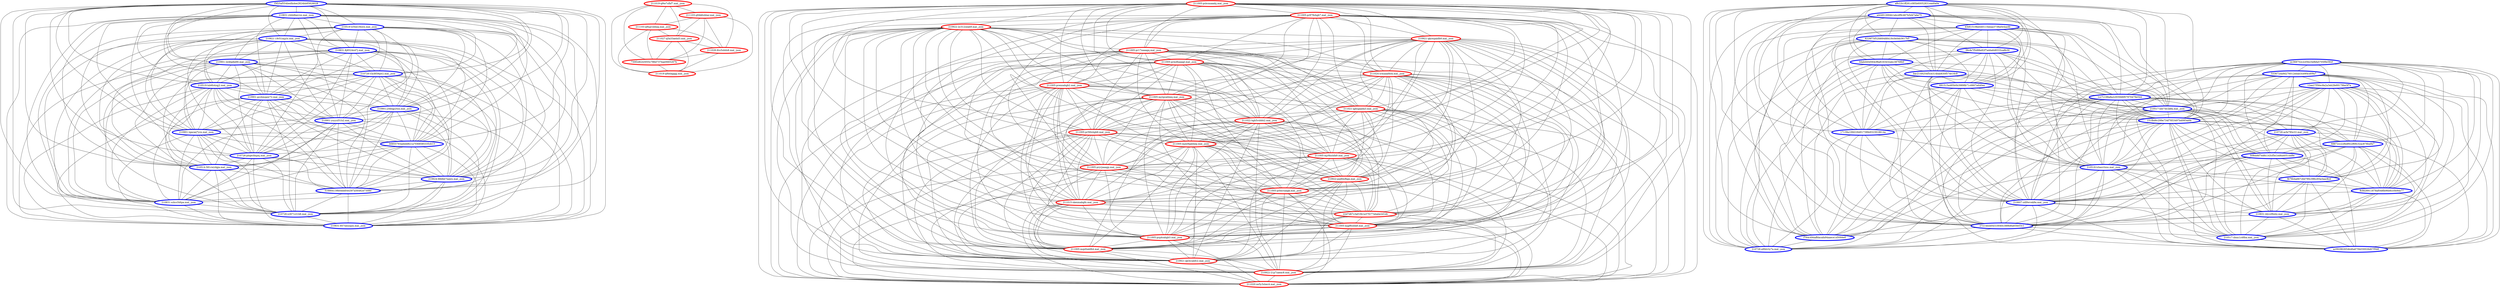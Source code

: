 strict graph "" {
	node [label="\N"];
	"f3f25af554bedfa4ee2824bb858280282bd87828d446048619dc49fe061741b4.json"	[bipartite=0,
		color=blue,
		label=f3f25af554bedfa4ee2824bb85828028,
		penwidth=5];
	"210831-ybhb8axvxx.mal_.json"	[bipartite=0,
		color=blue,
		label="210831-ybhb8axvxx.mal_.json",
		penwidth=5];
	"f3f25af554bedfa4ee2824bb858280282bd87828d446048619dc49fe061741b4.json" -- "210831-ybhb8axvxx.mal_.json";
	"210519-w5tel19nwx.mal_.json"	[bipartite=0,
		color=blue,
		label="210519-w5tel19nwx.mal_.json",
		penwidth=5];
	"f3f25af554bedfa4ee2824bb858280282bd87828d446048619dc49fe061741b4.json" -- "210519-w5tel19nwx.mal_.json";
	"210821-19r51mjyls.mal_.json"	[bipartite=0,
		color=blue,
		label="210821-19r51mjyls.mal_.json",
		penwidth=5];
	"f3f25af554bedfa4ee2824bb858280282bd87828d446048619dc49fe061741b4.json" -- "210821-19r51mjyls.mal_.json";
	"210831-8j8524n47j.mal_.json"	[bipartite=0,
		color=blue,
		label="210831-8j8524n47j.mal_.json",
		penwidth=5];
	"f3f25af554bedfa4ee2824bb858280282bd87828d446048619dc49fe061741b4.json" -- "210831-8j8524n47j.mal_.json";
	"210901-2e4bpfje66.mal_.json"	[bipartite=0,
		color=blue,
		label="210901-2e4bpfje66.mal_.json",
		penwidth=5];
	"f3f25af554bedfa4ee2824bb858280282bd87828d446048619dc49fe061741b4.json" -- "210901-2e4bpfje66.mal_.json";
	"210726-t3yl859qw2.mal_.json"	[bipartite=0,
		color=blue,
		label="210726-t3yl859qw2.mal_.json",
		penwidth=5];
	"f3f25af554bedfa4ee2824bb858280282bd87828d446048619dc49fe061741b4.json" -- "210726-t3yl859qw2.mal_.json";
	"210519-lnb6h4zqj2.mal_.json"	[bipartite=0,
		color=blue,
		label="210519-lnb6h4zqj2.mal_.json",
		penwidth=5];
	"f3f25af554bedfa4ee2824bb858280282bd87828d446048619dc49fe061741b4.json" -- "210519-lnb6h4zqj2.mal_.json";
	"210901-gccbmqaw72.mal_.json"	[bipartite=0,
		color=blue,
		label="210901-gccbmqaw72.mal_.json",
		penwidth=5];
	"f3f25af554bedfa4ee2824bb858280282bd87828d446048619dc49fe061741b4.json" -- "210901-gccbmqaw72.mal_.json";
	"210901-j34bqp2txn.mal_.json"	[bipartite=0,
		color=blue,
		label="210901-j34bqp2txn.mal_.json",
		penwidth=5];
	"f3f25af554bedfa4ee2824bb858280282bd87828d446048619dc49fe061741b4.json" -- "210901-j34bqp2txn.mal_.json";
	"210901-ysyyzl51h2.mal_.json"	[bipartite=0,
		color=blue,
		label="210901-ysyyzl51h2.mal_.json",
		penwidth=5];
	"f3f25af554bedfa4ee2824bb858280282bd87828d446048619dc49fe061741b4.json" -- "210901-ysyyzl51h2.mal_.json";
	"210901-tgacaq7ycn.mal_.json"	[bipartite=0,
		color=blue,
		label="210901-tgacaq7ycn.mal_.json",
		penwidth=5];
	"f3f25af554bedfa4ee2824bb858280282bd87828d446048619dc49fe061741b4.json" -- "210901-tgacaq7ycn.mal_.json";
	"b6855793aebdd821a7f368585335cb132a043d30cb1f8dccceb5d2127ed4b9a4.json"	[bipartite=0,
		color=blue,
		label=b6855793aebdd821a7f368585335cb13,
		penwidth=5];
	"f3f25af554bedfa4ee2824bb858280282bd87828d446048619dc49fe061741b4.json" -- "b6855793aebdd821a7f368585335cb132a043d30cb1f8dccceb5d2127ed4b9a4.json";
	"210726-phqecfmpxj.mal_.json"	[bipartite=0,
		color=blue,
		label="210726-phqecfmpxj.mal_.json",
		penwidth=5];
	"f3f25af554bedfa4ee2824bb858280282bd87828d446048619dc49fe061741b4.json" -- "210726-phqecfmpxj.mal_.json";
	"210514-581cwydgja.mal_.json"	[bipartite=0,
		color=blue,
		label="210514-581cwydgja.mal_.json",
		penwidth=5];
	"f3f25af554bedfa4ee2824bb858280282bd87828d446048619dc49fe061741b4.json" -- "210514-581cwydgja.mal_.json";
	"210624-68dhb7nqwx.mal_.json"	[bipartite=0,
		color=blue,
		label="210624-68dhb7nqwx.mal_.json",
		penwidth=5];
	"f3f25af554bedfa4ee2824bb858280282bd87828d446048619dc49fe061741b4.json" -- "210624-68dhb7nqwx.mal_.json";
	"516664139b0ddd044397a56482d7308d87c213c320a3151ccb9738e8f932654b.json"	[bipartite=0,
		color=blue,
		label="516664139b0ddd044397a56482d7308d",
		penwidth=5];
	"f3f25af554bedfa4ee2824bb858280282bd87828d446048619dc49fe061741b4.json" -- "516664139b0ddd044397a56482d7308d87c213c320a3151ccb9738e8f932654b.json";
	"210831-szhcc5dtpa.mal_.json"	[bipartite=0,
		color=blue,
		label="210831-szhcc5dtpa.mal_.json",
		penwidth=5];
	"f3f25af554bedfa4ee2824bb858280282bd87828d446048619dc49fe061741b4.json" -- "210831-szhcc5dtpa.mal_.json";
	"210726-x2671ct1b6.mal_.json"	[bipartite=0,
		color=blue,
		label="210726-x2671ct1b6.mal_.json",
		penwidth=5];
	"f3f25af554bedfa4ee2824bb858280282bd87828d446048619dc49fe061741b4.json" -- "210726-x2671ct1b6.mal_.json";
	"210831-857nezzqzn.mal_.json"	[bipartite=0,
		color=blue,
		label="210831-857nezzqzn.mal_.json",
		penwidth=5];
	"f3f25af554bedfa4ee2824bb858280282bd87828d446048619dc49fe061741b4.json" -- "210831-857nezzqzn.mal_.json";
	"211019-q9te7sfhf7.mal_.json"	[bipartite=0,
		color=red,
		label="211019-q9te7sfhf7.mal_.json",
		penwidth=5];
	"211103-q94k6sbbar.mal_.json"	[bipartite=0,
		color=red,
		label="211103-q94k6sbbar.mal_.json",
		penwidth=5];
	"211019-q9te7sfhf7.mal_.json" -- "211103-q94k6sbbar.mal_.json";
	"211103-q9xgvsbbaq.mal_.json"	[bipartite=0,
		color=red,
		label="211103-q9xgvsbbaq.mal_.json",
		penwidth=5];
	"211019-q9te7sfhf7.mal_.json" -- "211103-q9xgvsbbaq.mal_.json";
	"211027-q5a33aehd3.mal_.json"	[bipartite=0,
		color=red,
		label="211027-q5a33aehd3.mal_.json",
		penwidth=5];
	"211019-q9te7sfhf7.mal_.json" -- "211027-q5a33aehd3.mal_.json";
	"211028-lfcs5sbhh8.mal_.json"	[bipartite=0,
		color=red,
		label="211028-lfcs5sbhh8.mal_.json",
		penwidth=5];
	"211019-q9te7sfhf7.mal_.json" -- "211028-lfcs5sbhh8.mal_.json";
	"730f2d6243055c786d737bae0665267b962c64f57132e9ab401d6e7625c3d0a4.json"	[bipartite=0,
		color=red,
		label="730f2d6243055c786d737bae0665267b",
		penwidth=5];
	"211019-q9te7sfhf7.mal_.json" -- "730f2d6243055c786d737bae0665267b962c64f57132e9ab401d6e7625c3d0a4.json";
	"211019-q9lelagggj.mal_.json"	[bipartite=0,
		color=red,
		label="211019-q9lelagggj.mal_.json",
		penwidth=5];
	"211019-q9te7sfhf7.mal_.json" -- "211019-q9lelagggj.mal_.json";
	"211005-psbcmaaahj.mal_.json"	[bipartite=0,
		color=red,
		label="211005-psbcmaaahj.mal_.json",
		penwidth=5];
	"211005-pr879shgb7.mal_.json"	[bipartite=0,
		color=red,
		label="211005-pr879shgb7.mal_.json",
		penwidth=5];
	"211005-psbcmaaahj.mal_.json" -- "211005-pr879shgb7.mal_.json";
	"210922-2y312seab9.mal_.json"	[bipartite=0,
		color=red,
		label="210922-2y312seab9.mal_.json",
		penwidth=5];
	"211005-psbcmaaahj.mal_.json" -- "210922-2y312seab9.mal_.json";
	"210921-qkzwpahfb9.mal_.json"	[bipartite=0,
		color=red,
		label="210921-qkzwpahfb9.mal_.json",
		penwidth=5];
	"211005-psbcmaaahj.mal_.json" -- "210921-qkzwpahfb9.mal_.json";
	"211005-pr17naaagq.mal_.json"	[bipartite=0,
		color=red,
		label="211005-pr17naaagq.mal_.json",
		penwidth=5];
	"211005-psbcmaaahj.mal_.json" -- "211005-pr17naaagq.mal_.json";
	"211005-prmdhaaagl.mal_.json"	[bipartite=0,
		color=red,
		label="211005-prmdhaaagl.mal_.json",
		penwidth=5];
	"211005-psbcmaaahj.mal_.json" -- "211005-prmdhaaagl.mal_.json";
	"211024-srmaaafdck.mal_.json"	[bipartite=0,
		color=red,
		label="211024-srmaaafdck.mal_.json",
		penwidth=5];
	"211005-psbcmaaahj.mal_.json" -- "211024-srmaaafdck.mal_.json";
	"211005-prennahgb2.mal_.json"	[bipartite=0,
		color=red,
		label="211005-prennahgb2.mal_.json",
		penwidth=5];
	"211005-psbcmaaahj.mal_.json" -- "211005-prennahgb2.mal_.json";
	"211005-mj2gcahheq.mal_.json"	[bipartite=0,
		color=red,
		label="211005-mj2gcahheq.mal_.json",
		penwidth=5];
	"211005-psbcmaaahj.mal_.json" -- "211005-mj2gcahheq.mal_.json";
	"211021-qjbsgaada3.mal_.json"	[bipartite=0,
		color=red,
		label="211021-qjbsgaada3.mal_.json",
		penwidth=5];
	"211005-psbcmaaahj.mal_.json" -- "211021-qjbsgaada3.mal_.json";
	"211022-hgh5rsbbh2.mal_.json"	[bipartite=0,
		color=red,
		label="211022-hgh5rsbbh2.mal_.json",
		penwidth=5];
	"211005-psbcmaaahj.mal_.json" -- "211022-hgh5rsbbh2.mal_.json";
	"211005-pr56lshgb6.mal_.json"	[bipartite=0,
		color=red,
		label="211005-pr56lshgb6.mal_.json",
		penwidth=5];
	"211005-psbcmaaahj.mal_.json" -- "211005-pr56lshgb6.mal_.json";
	"211005-mjm9qahhep.mal_.json"	[bipartite=0,
		color=red,
		label="211005-mjm9qahhep.mal_.json",
		penwidth=5];
	"211005-psbcmaaahj.mal_.json" -- "211005-mjm9qahhep.mal_.json";
	"211005-mjr8nshfa9.mal_.json"	[bipartite=0,
		color=red,
		label="211005-mjr8nshfa9.mal_.json",
		penwidth=5];
	"211005-psbcmaaahj.mal_.json" -- "211005-mjr8nshfa9.mal_.json";
	"211005-pryrjaaagp.mal_.json"	[bipartite=0,
		color=red,
		label="211005-pryrjaaagp.mal_.json",
		penwidth=5];
	"211005-psbcmaaahj.mal_.json" -- "211005-pryrjaaagp.mal_.json";
	"210922-pzj84sfbgn.mal_.json"	[bipartite=0,
		color=red,
		label="210922-pzj84sfbgn.mal_.json",
		penwidth=5];
	"211005-psbcmaaahj.mal_.json" -- "210922-pzj84sfbgn.mal_.json";
	"211005-prbxrsaagk.mal_.json"	[bipartite=0,
		color=red,
		label="211005-prbxrsaagk.mal_.json",
		penwidth=5];
	"211005-psbcmaaahj.mal_.json" -- "211005-prbxrsaagk.mal_.json";
	"211015-skexmabgfn.mal_.json"	[bipartite=0,
		color=red,
		label="211015-skexmabgfn.mal_.json",
		penwidth=5];
	"211005-psbcmaaahj.mal_.json" -- "211015-skexmabgfn.mal_.json";
	"22d7d67c3af10b1a37f277ebabe2d1eb4fd25afbd6437d4377400e148bcc08d6.json"	[bipartite=0,
		color=red,
		label="22d7d67c3af10b1a37f277ebabe2d1eb",
		penwidth=5];
	"211005-psbcmaaahj.mal_.json" -- "22d7d67c3af10b1a37f277ebabe2d1eb4fd25afbd6437d4377400e148bcc08d6.json";
	"211005-mjgf6shfa8.mal_.json"	[bipartite=0,
		color=red,
		label="211005-mjgf6shfa8.mal_.json",
		penwidth=5];
	"211005-psbcmaaahj.mal_.json" -- "211005-mjgf6shfa8.mal_.json";
	"211005-prg4sahgb3.mal_.json"	[bipartite=0,
		color=red,
		label="211005-prg4sahgb3.mal_.json",
		penwidth=5];
	"211005-psbcmaaahj.mal_.json" -- "211005-prg4sahgb3.mal_.json";
	"211005-mqxfzahfb4.mal_.json"	[bipartite=0,
		color=red,
		label="211005-mqxfzahfb4.mal_.json",
		penwidth=5];
	"211005-psbcmaaahj.mal_.json" -- "211005-mqxfzahfb4.mal_.json";
	"210921-qk3ycahfc2.mal_.json"	[bipartite=0,
		color=red,
		label="210921-qk3ycahfc2.mal_.json",
		penwidth=5];
	"211005-psbcmaaahj.mal_.json" -- "210921-qk3ycahfc2.mal_.json";
	"210922-21p7zaeac8.mal_.json"	[bipartite=0,
		color=red,
		label="210922-21p7zaeac8.mal_.json",
		penwidth=5];
	"211005-psbcmaaahj.mal_.json" -- "210922-21p7zaeac8.mal_.json";
	"211020-xe5y3shec4.mal_.json"	[bipartite=0,
		color=red,
		label="211020-xe5y3shec4.mal_.json",
		penwidth=5];
	"211005-psbcmaaahj.mal_.json" -- "211020-xe5y3shec4.mal_.json";
	"211005-pr879shgb7.mal_.json" -- "210922-2y312seab9.mal_.json";
	"211005-pr879shgb7.mal_.json" -- "210921-qkzwpahfb9.mal_.json";
	"211005-pr879shgb7.mal_.json" -- "211005-pr17naaagq.mal_.json";
	"211005-pr879shgb7.mal_.json" -- "211005-prmdhaaagl.mal_.json";
	"211005-pr879shgb7.mal_.json" -- "211024-srmaaafdck.mal_.json";
	"211005-pr879shgb7.mal_.json" -- "211005-prennahgb2.mal_.json";
	"211005-pr879shgb7.mal_.json" -- "211005-mj2gcahheq.mal_.json";
	"211005-pr879shgb7.mal_.json" -- "211021-qjbsgaada3.mal_.json";
	"211005-pr879shgb7.mal_.json" -- "211022-hgh5rsbbh2.mal_.json";
	"211005-pr879shgb7.mal_.json" -- "211005-pr56lshgb6.mal_.json";
	"211005-pr879shgb7.mal_.json" -- "211005-mjm9qahhep.mal_.json";
	"211005-pr879shgb7.mal_.json" -- "211005-mjr8nshfa9.mal_.json";
	"211005-pr879shgb7.mal_.json" -- "211005-pryrjaaagp.mal_.json";
	"211005-pr879shgb7.mal_.json" -- "210922-pzj84sfbgn.mal_.json";
	"211005-pr879shgb7.mal_.json" -- "211005-prbxrsaagk.mal_.json";
	"211005-pr879shgb7.mal_.json" -- "211015-skexmabgfn.mal_.json";
	"211005-pr879shgb7.mal_.json" -- "22d7d67c3af10b1a37f277ebabe2d1eb4fd25afbd6437d4377400e148bcc08d6.json";
	"211005-pr879shgb7.mal_.json" -- "211005-mjgf6shfa8.mal_.json";
	"211005-pr879shgb7.mal_.json" -- "211005-prg4sahgb3.mal_.json";
	"211005-pr879shgb7.mal_.json" -- "211005-mqxfzahfb4.mal_.json";
	"211005-pr879shgb7.mal_.json" -- "210921-qk3ycahfc2.mal_.json";
	"211005-pr879shgb7.mal_.json" -- "210922-21p7zaeac8.mal_.json";
	"211005-pr879shgb7.mal_.json" -- "211020-xe5y3shec4.mal_.json";
	"210922-2y312seab9.mal_.json" -- "210921-qkzwpahfb9.mal_.json";
	"210922-2y312seab9.mal_.json" -- "211005-pr17naaagq.mal_.json";
	"210922-2y312seab9.mal_.json" -- "211005-prmdhaaagl.mal_.json";
	"210922-2y312seab9.mal_.json" -- "211024-srmaaafdck.mal_.json";
	"210922-2y312seab9.mal_.json" -- "211005-prennahgb2.mal_.json";
	"210922-2y312seab9.mal_.json" -- "211005-mj2gcahheq.mal_.json";
	"210922-2y312seab9.mal_.json" -- "211021-qjbsgaada3.mal_.json";
	"210922-2y312seab9.mal_.json" -- "211022-hgh5rsbbh2.mal_.json";
	"210922-2y312seab9.mal_.json" -- "211005-pr56lshgb6.mal_.json";
	"210922-2y312seab9.mal_.json" -- "211005-mjm9qahhep.mal_.json";
	"210922-2y312seab9.mal_.json" -- "211005-mjr8nshfa9.mal_.json";
	"210922-2y312seab9.mal_.json" -- "211005-pryrjaaagp.mal_.json";
	"210922-2y312seab9.mal_.json" -- "210922-pzj84sfbgn.mal_.json";
	"210922-2y312seab9.mal_.json" -- "211005-prbxrsaagk.mal_.json";
	"210922-2y312seab9.mal_.json" -- "211015-skexmabgfn.mal_.json";
	"210922-2y312seab9.mal_.json" -- "22d7d67c3af10b1a37f277ebabe2d1eb4fd25afbd6437d4377400e148bcc08d6.json";
	"210922-2y312seab9.mal_.json" -- "211005-mjgf6shfa8.mal_.json";
	"210922-2y312seab9.mal_.json" -- "211005-prg4sahgb3.mal_.json";
	"210922-2y312seab9.mal_.json" -- "211005-mqxfzahfb4.mal_.json";
	"210922-2y312seab9.mal_.json" -- "210921-qk3ycahfc2.mal_.json";
	"210922-2y312seab9.mal_.json" -- "210922-21p7zaeac8.mal_.json";
	"210922-2y312seab9.mal_.json" -- "211020-xe5y3shec4.mal_.json";
	"afb22b1ff281c085b60052831ead0a0ed300fac0160f87851dacc67d4e158178.json"	[bipartite=0,
		color=blue,
		label=afb22b1ff281c085b60052831ead0a0e,
		penwidth=5];
	"adcb912694b1abcdf9c467b5d47abe7590b590777b88045d10992d34a27aa06e.json"	[bipartite=0,
		color=blue,
		label=adcb912694b1abcdf9c467b5d47abe75,
		penwidth=5];
	"afb22b1ff281c085b60052831ead0a0ed300fac0160f87851dacc67d4e158178.json" -- "adcb912694b1abcdf9c467b5d47abe7590b590777b88045d10992d34a27aa06e.json";
	"43e61519be440115eeaa3738a0e4aa4bb3c8ac5f9bdfce1a896db17a374eb8aa.json"	[bipartite=0,
		color=blue,
		label="43e61519be440115eeaa3738a0e4aa4b",
		penwidth=5];
	"afb22b1ff281c085b60052831ead0a0ed300fac0160f87851dacc67d4e158178.json" -- "43e61519be440115eeaa3738a0e4aa4bb3c8ac5f9bdfce1a896db17a374eb8aa.json";
	"6228f75f52fd69488419c0e0eb3617b5b894a566a93e52b99a9addced7364cff.json"	[bipartite=0,
		color=blue,
		label="6228f75f52fd69488419c0e0eb3617b5",
		penwidth=5];
	"afb22b1ff281c085b60052831ead0a0ed300fac0160f87851dacc67d4e158178.json" -- "6228f75f52fd69488419c0e0eb3617b5b894a566a93e52b99a9addced7364cff.json";
	"06cfe7f5d88e82f7adda6d8333ca8b302debb22904c68a942188be5730e9b3c8.json"	[bipartite=0,
		color=blue,
		label="06cfe7f5d88e82f7adda6d8333ca8b30",
		penwidth=5];
	"afb22b1ff281c085b60052831ead0a0ed300fac0160f87851dacc67d4e158178.json" -- "06cfe7f5d88e82f7adda6d8333ca8b302debb22904c68a942188be5730e9b3c8.json";
	"3dabd40d564cf8a8163432abc38768b0a7d45f0fc1970d802dc33b9109feb6a6.json"	[bipartite=0,
		color=blue,
		label="3dabd40d564cf8a8163432abc38768b0",
		penwidth=5];
	"afb22b1ff281c085b60052831ead0a0ed300fac0160f87851dacc67d4e158178.json" -- "3dabd40d564cf8a8163432abc38768b0a7d45f0fc1970d802dc33b9109feb6a6.json";
	"bac2149254f5ce314bab830f574e16c9d67e81985329619841431034c31646e0.json"	[bipartite=0,
		color=blue,
		label=bac2149254f5ce314bab830f574e16c9,
		penwidth=5];
	"afb22b1ff281c085b60052831ead0a0ed300fac0160f87851dacc67d4e158178.json" -- "bac2149254f5ce314bab830f574e16c9d67e81985329619841431034c31646e0.json";
	"691515a485b0b3989fb71c6807e640eeec1a0e30d90500db6414035d942f70a5.json"	[bipartite=0,
		color=blue,
		label="691515a485b0b3989fb71c6807e640ee",
		penwidth=5];
	"afb22b1ff281c085b60052831ead0a0ed300fac0160f87851dacc67d4e158178.json" -- "691515a485b0b3989fb71c6807e640eeec1a0e30d90500db6414035d942f70a5.json";
	"1cc7c198a8a2c935fd6f07970479e544f5b35a8eb3173de0305ebdf76a0988cb.json"	[bipartite=0,
		color=blue,
		label="1cc7c198a8a2c935fd6f07970479e544",
		penwidth=5];
	"afb22b1ff281c085b60052831ead0a0ed300fac0160f87851dacc67d4e158178.json" -- "1cc7c198a8a2c935fd6f07970479e544f5b35a8eb3173de0305ebdf76a0988cb.json";
	"210517-xbr7dr2k8a.mal_.json"	[bipartite=0,
		color=blue,
		label="210517-xbr7dr2k8a.mal_.json",
		penwidth=5];
	"afb22b1ff281c085b60052831ead0a0ed300fac0160f87851dacc67d4e158178.json" -- "210517-xbr7dr2k8a.mal_.json";
	"151fbd6c299e734f7853497bd083abfa29f8c186a9db31dbe330ace2d35660d5.json"	[bipartite=0,
		color=blue,
		label="151fbd6c299e734f7853497bd083abfa",
		penwidth=5];
	"afb22b1ff281c085b60052831ead0a0ed300fac0160f87851dacc67d4e158178.json" -- "151fbd6c299e734f7853497bd083abfa29f8c186a9db31dbe330ace2d35660d5.json";
	"17139a10fd226d01738fe9323918614aa913b2a50e1a516e95cced93fa151c61.json"	[bipartite=0,
		color=blue,
		label="17139a10fd226d01738fe9323918614a",
		penwidth=5];
	"afb22b1ff281c085b60052831ead0a0ed300fac0160f87851dacc67d4e158178.json" -- "17139a10fd226d01738fe9323918614aa913b2a50e1a516e95cced93fa151c61.json";
	"210518-trhasvtxns.mal_.json"	[bipartite=0,
		color=blue,
		label="210518-trhasvtxns.mal_.json",
		penwidth=5];
	"afb22b1ff281c085b60052831ead0a0ed300fac0160f87851dacc67d4e158178.json" -- "210518-trhasvtxns.mal_.json";
	"210607-zdl9wvek9a.mal_.json"	[bipartite=0,
		color=blue,
		label="210607-zdl9wvek9a.mal_.json",
		penwidth=5];
	"afb22b1ff281c085b60052831ead0a0ed300fac0160f87851dacc67d4e158178.json" -- "210607-zdl9wvek9a.mal_.json";
	"27214dcb04310040c38f8d6a65fe03c14b18d4171390da271855fdd02e06768f.json"	[bipartite=0,
		color=blue,
		label="27214dcb04310040c38f8d6a65fe03c1",
		penwidth=5];
	"afb22b1ff281c085b60052831ead0a0ed300fac0160f87851dacc67d4e158178.json" -- "27214dcb04310040c38f8d6a65fe03c14b18d4171390da271855fdd02e06768f.json";
	"f764c49daffdacafa94aaece1d5094e0fac794639758e673440329b02c0fda39.json"	[bipartite=0,
		color=blue,
		label=f764c49daffdacafa94aaece1d5094e0,
		penwidth=5];
	"afb22b1ff281c085b60052831ead0a0ed300fac0160f87851dacc67d4e158178.json" -- "f764c49daffdacafa94aaece1d5094e0fac794639758e673440329b02c0fda39.json";
	"210726-a9lhlvty7a.mal_.json"	[bipartite=0,
		color=blue,
		label="210726-a9lhlvty7a.mal_.json",
		penwidth=5];
	"afb22b1ff281c085b60052831ead0a0ed300fac0160f87851dacc67d4e158178.json" -- "210726-a9lhlvty7a.mal_.json";
	"210921-qkzwpahfb9.mal_.json" -- "211005-pr17naaagq.mal_.json";
	"210921-qkzwpahfb9.mal_.json" -- "211005-prmdhaaagl.mal_.json";
	"210921-qkzwpahfb9.mal_.json" -- "211024-srmaaafdck.mal_.json";
	"210921-qkzwpahfb9.mal_.json" -- "211005-prennahgb2.mal_.json";
	"210921-qkzwpahfb9.mal_.json" -- "211005-mj2gcahheq.mal_.json";
	"210921-qkzwpahfb9.mal_.json" -- "211021-qjbsgaada3.mal_.json";
	"210921-qkzwpahfb9.mal_.json" -- "211022-hgh5rsbbh2.mal_.json";
	"210921-qkzwpahfb9.mal_.json" -- "211005-pr56lshgb6.mal_.json";
	"210921-qkzwpahfb9.mal_.json" -- "211005-mjm9qahhep.mal_.json";
	"210921-qkzwpahfb9.mal_.json" -- "211005-mjr8nshfa9.mal_.json";
	"210921-qkzwpahfb9.mal_.json" -- "211005-pryrjaaagp.mal_.json";
	"210921-qkzwpahfb9.mal_.json" -- "210922-pzj84sfbgn.mal_.json";
	"210921-qkzwpahfb9.mal_.json" -- "211005-prbxrsaagk.mal_.json";
	"210921-qkzwpahfb9.mal_.json" -- "211015-skexmabgfn.mal_.json";
	"210921-qkzwpahfb9.mal_.json" -- "22d7d67c3af10b1a37f277ebabe2d1eb4fd25afbd6437d4377400e148bcc08d6.json";
	"210921-qkzwpahfb9.mal_.json" -- "211005-mjgf6shfa8.mal_.json";
	"210921-qkzwpahfb9.mal_.json" -- "211005-prg4sahgb3.mal_.json";
	"210921-qkzwpahfb9.mal_.json" -- "211005-mqxfzahfb4.mal_.json";
	"210921-qkzwpahfb9.mal_.json" -- "210921-qk3ycahfc2.mal_.json";
	"210921-qkzwpahfb9.mal_.json" -- "210922-21p7zaeac8.mal_.json";
	"210921-qkzwpahfb9.mal_.json" -- "211020-xe5y3shec4.mal_.json";
	"211103-q94k6sbbar.mal_.json" -- "211103-q9xgvsbbaq.mal_.json";
	"211103-q94k6sbbar.mal_.json" -- "211027-q5a33aehd3.mal_.json";
	"211103-q94k6sbbar.mal_.json" -- "211028-lfcs5sbhh8.mal_.json";
	"211103-q94k6sbbar.mal_.json" -- "730f2d6243055c786d737bae0665267b962c64f57132e9ab401d6e7625c3d0a4.json";
	"211103-q94k6sbbar.mal_.json" -- "211019-q9lelagggj.mal_.json";
	"adcb912694b1abcdf9c467b5d47abe7590b590777b88045d10992d34a27aa06e.json" -- "43e61519be440115eeaa3738a0e4aa4bb3c8ac5f9bdfce1a896db17a374eb8aa.json";
	"adcb912694b1abcdf9c467b5d47abe7590b590777b88045d10992d34a27aa06e.json" -- "6228f75f52fd69488419c0e0eb3617b5b894a566a93e52b99a9addced7364cff.json";
	"adcb912694b1abcdf9c467b5d47abe7590b590777b88045d10992d34a27aa06e.json" -- "06cfe7f5d88e82f7adda6d8333ca8b302debb22904c68a942188be5730e9b3c8.json";
	"adcb912694b1abcdf9c467b5d47abe7590b590777b88045d10992d34a27aa06e.json" -- "3dabd40d564cf8a8163432abc38768b0a7d45f0fc1970d802dc33b9109feb6a6.json";
	"adcb912694b1abcdf9c467b5d47abe7590b590777b88045d10992d34a27aa06e.json" -- "bac2149254f5ce314bab830f574e16c9d67e81985329619841431034c31646e0.json";
	"adcb912694b1abcdf9c467b5d47abe7590b590777b88045d10992d34a27aa06e.json" -- "691515a485b0b3989fb71c6807e640eeec1a0e30d90500db6414035d942f70a5.json";
	"adcb912694b1abcdf9c467b5d47abe7590b590777b88045d10992d34a27aa06e.json" -- "1cc7c198a8a2c935fd6f07970479e544f5b35a8eb3173de0305ebdf76a0988cb.json";
	"adcb912694b1abcdf9c467b5d47abe7590b590777b88045d10992d34a27aa06e.json" -- "210517-xbr7dr2k8a.mal_.json";
	"adcb912694b1abcdf9c467b5d47abe7590b590777b88045d10992d34a27aa06e.json" -- "151fbd6c299e734f7853497bd083abfa29f8c186a9db31dbe330ace2d35660d5.json";
	"adcb912694b1abcdf9c467b5d47abe7590b590777b88045d10992d34a27aa06e.json" -- "17139a10fd226d01738fe9323918614aa913b2a50e1a516e95cced93fa151c61.json";
	"adcb912694b1abcdf9c467b5d47abe7590b590777b88045d10992d34a27aa06e.json" -- "210518-trhasvtxns.mal_.json";
	"adcb912694b1abcdf9c467b5d47abe7590b590777b88045d10992d34a27aa06e.json" -- "210607-zdl9wvek9a.mal_.json";
	"adcb912694b1abcdf9c467b5d47abe7590b590777b88045d10992d34a27aa06e.json" -- "27214dcb04310040c38f8d6a65fe03c14b18d4171390da271855fdd02e06768f.json";
	"adcb912694b1abcdf9c467b5d47abe7590b590777b88045d10992d34a27aa06e.json" -- "f764c49daffdacafa94aaece1d5094e0fac794639758e673440329b02c0fda39.json";
	"adcb912694b1abcdf9c467b5d47abe7590b590777b88045d10992d34a27aa06e.json" -- "210726-a9lhlvty7a.mal_.json";
	"210831-ybhb8axvxx.mal_.json" -- "210519-w5tel19nwx.mal_.json";
	"210831-ybhb8axvxx.mal_.json" -- "210821-19r51mjyls.mal_.json";
	"210831-ybhb8axvxx.mal_.json" -- "210831-8j8524n47j.mal_.json";
	"210831-ybhb8axvxx.mal_.json" -- "210901-2e4bpfje66.mal_.json";
	"210831-ybhb8axvxx.mal_.json" -- "210726-t3yl859qw2.mal_.json";
	"210831-ybhb8axvxx.mal_.json" -- "210519-lnb6h4zqj2.mal_.json";
	"210831-ybhb8axvxx.mal_.json" -- "210901-gccbmqaw72.mal_.json";
	"210831-ybhb8axvxx.mal_.json" -- "210901-j34bqp2txn.mal_.json";
	"210831-ybhb8axvxx.mal_.json" -- "210901-ysyyzl51h2.mal_.json";
	"210831-ybhb8axvxx.mal_.json" -- "210901-tgacaq7ycn.mal_.json";
	"210831-ybhb8axvxx.mal_.json" -- "b6855793aebdd821a7f368585335cb132a043d30cb1f8dccceb5d2127ed4b9a4.json";
	"210831-ybhb8axvxx.mal_.json" -- "210726-phqecfmpxj.mal_.json";
	"210831-ybhb8axvxx.mal_.json" -- "210514-581cwydgja.mal_.json";
	"210831-ybhb8axvxx.mal_.json" -- "210624-68dhb7nqwx.mal_.json";
	"210831-ybhb8axvxx.mal_.json" -- "516664139b0ddd044397a56482d7308d87c213c320a3151ccb9738e8f932654b.json";
	"210831-ybhb8axvxx.mal_.json" -- "210831-szhcc5dtpa.mal_.json";
	"210831-ybhb8axvxx.mal_.json" -- "210726-x2671ct1b6.mal_.json";
	"210831-ybhb8axvxx.mal_.json" -- "210831-857nezzqzn.mal_.json";
	"211005-pr17naaagq.mal_.json" -- "211005-prmdhaaagl.mal_.json";
	"211005-pr17naaagq.mal_.json" -- "211024-srmaaafdck.mal_.json";
	"211005-pr17naaagq.mal_.json" -- "211005-prennahgb2.mal_.json";
	"211005-pr17naaagq.mal_.json" -- "211005-mj2gcahheq.mal_.json";
	"211005-pr17naaagq.mal_.json" -- "211021-qjbsgaada3.mal_.json";
	"211005-pr17naaagq.mal_.json" -- "211022-hgh5rsbbh2.mal_.json";
	"211005-pr17naaagq.mal_.json" -- "211005-pr56lshgb6.mal_.json";
	"211005-pr17naaagq.mal_.json" -- "211005-mjm9qahhep.mal_.json";
	"211005-pr17naaagq.mal_.json" -- "211005-mjr8nshfa9.mal_.json";
	"211005-pr17naaagq.mal_.json" -- "211005-pryrjaaagp.mal_.json";
	"211005-pr17naaagq.mal_.json" -- "210922-pzj84sfbgn.mal_.json";
	"211005-pr17naaagq.mal_.json" -- "211005-prbxrsaagk.mal_.json";
	"211005-pr17naaagq.mal_.json" -- "211015-skexmabgfn.mal_.json";
	"211005-pr17naaagq.mal_.json" -- "22d7d67c3af10b1a37f277ebabe2d1eb4fd25afbd6437d4377400e148bcc08d6.json";
	"211005-pr17naaagq.mal_.json" -- "211005-mjgf6shfa8.mal_.json";
	"211005-pr17naaagq.mal_.json" -- "211005-prg4sahgb3.mal_.json";
	"211005-pr17naaagq.mal_.json" -- "211005-mqxfzahfb4.mal_.json";
	"211005-pr17naaagq.mal_.json" -- "210921-qk3ycahfc2.mal_.json";
	"211005-pr17naaagq.mal_.json" -- "210922-21p7zaeac8.mal_.json";
	"211005-pr17naaagq.mal_.json" -- "211020-xe5y3shec4.mal_.json";
	"210519-w5tel19nwx.mal_.json" -- "210821-19r51mjyls.mal_.json";
	"210519-w5tel19nwx.mal_.json" -- "210831-8j8524n47j.mal_.json";
	"210519-w5tel19nwx.mal_.json" -- "210901-2e4bpfje66.mal_.json";
	"210519-w5tel19nwx.mal_.json" -- "210726-t3yl859qw2.mal_.json";
	"210519-w5tel19nwx.mal_.json" -- "210519-lnb6h4zqj2.mal_.json";
	"210519-w5tel19nwx.mal_.json" -- "210901-gccbmqaw72.mal_.json";
	"210519-w5tel19nwx.mal_.json" -- "210901-j34bqp2txn.mal_.json";
	"210519-w5tel19nwx.mal_.json" -- "210901-ysyyzl51h2.mal_.json";
	"210519-w5tel19nwx.mal_.json" -- "210901-tgacaq7ycn.mal_.json";
	"210519-w5tel19nwx.mal_.json" -- "b6855793aebdd821a7f368585335cb132a043d30cb1f8dccceb5d2127ed4b9a4.json";
	"210519-w5tel19nwx.mal_.json" -- "210726-phqecfmpxj.mal_.json";
	"210519-w5tel19nwx.mal_.json" -- "210514-581cwydgja.mal_.json";
	"210519-w5tel19nwx.mal_.json" -- "210624-68dhb7nqwx.mal_.json";
	"210519-w5tel19nwx.mal_.json" -- "516664139b0ddd044397a56482d7308d87c213c320a3151ccb9738e8f932654b.json";
	"210519-w5tel19nwx.mal_.json" -- "210831-szhcc5dtpa.mal_.json";
	"210519-w5tel19nwx.mal_.json" -- "210726-x2671ct1b6.mal_.json";
	"210519-w5tel19nwx.mal_.json" -- "210831-857nezzqzn.mal_.json";
	"ec368752c2cf3b23efbfa5705f9e582fc9d6766435a7b8eea8ef045082c6fbce.json"	[bipartite=0,
		color=blue,
		label=ec368752c2cf3b23efbfa5705f9e582f,
		penwidth=5];
	"533672da9d276012ebab3ce9f4cd09a7f537f65c6e4b63d43f0c1697e2f5e48d.json"	[bipartite=0,
		color=blue,
		label="533672da9d276012ebab3ce9f4cd09a7",
		penwidth=5];
	"ec368752c2cf3b23efbfa5705f9e582fc9d6766435a7b8eea8ef045082c6fbce.json" -- "533672da9d276012ebab3ce9f4cd09a7f537f65c6e4b63d43f0c1697e2f5e48d.json";
	"12ee27f56ec8a2a3eb2fe69179be3f7a7193ce2b92963ad33356ed299f7ed975.json"	[bipartite=0,
		color=blue,
		label="12ee27f56ec8a2a3eb2fe69179be3f7a",
		penwidth=5];
	"ec368752c2cf3b23efbfa5705f9e582fc9d6766435a7b8eea8ef045082c6fbce.json" -- "12ee27f56ec8a2a3eb2fe69179be3f7a7193ce2b92963ad33356ed299f7ed975.json";
	"ec368752c2cf3b23efbfa5705f9e582fc9d6766435a7b8eea8ef045082c6fbce.json" -- "1cc7c198a8a2c935fd6f07970479e544f5b35a8eb3173de0305ebdf76a0988cb.json";
	"ec368752c2cf3b23efbfa5705f9e582fc9d6766435a7b8eea8ef045082c6fbce.json" -- "210517-xbr7dr2k8a.mal_.json";
	"ec368752c2cf3b23efbfa5705f9e582fc9d6766435a7b8eea8ef045082c6fbce.json" -- "151fbd6c299e734f7853497bd083abfa29f8c186a9db31dbe330ace2d35660d5.json";
	"210726-acfa79lw22.mal_.json"	[bipartite=0,
		color=blue,
		label="210726-acfa79lw22.mal_.json",
		penwidth=5];
	"ec368752c2cf3b23efbfa5705f9e582fc9d6766435a7b8eea8ef045082c6fbce.json" -- "210726-acfa79lw22.mal_.json";
	"68872cc22fbdf0c2f69c32ac878ba9a7b7cf61fe5dd0e3da200131b8b23438e7.json"	[bipartite=0,
		color=blue,
		label="68872cc22fbdf0c2f69c32ac878ba9a7",
		penwidth=5];
	"ec368752c2cf3b23efbfa5705f9e582fc9d6766435a7b8eea8ef045082c6fbce.json" -- "68872cc22fbdf0c2f69c32ac878ba9a7b7cf61fe5dd0e3da200131b8b23438e7.json";
	"508dd6f7ed6c143cf5e1ed6a4051dd8ee7b5bf4b7f55e0704d21ba785f2d5add.json"	[bipartite=0,
		color=blue,
		label="508dd6f7ed6c143cf5e1ed6a4051dd8e",
		penwidth=5];
	"ec368752c2cf3b23efbfa5705f9e582fc9d6766435a7b8eea8ef045082c6fbce.json" -- "508dd6f7ed6c143cf5e1ed6a4051dd8ee7b5bf4b7f55e0704d21ba785f2d5add.json";
	"ec368752c2cf3b23efbfa5705f9e582fc9d6766435a7b8eea8ef045082c6fbce.json" -- "210518-trhasvtxns.mal_.json";
	"fb76b4a667c6d790c39fcc93a3aac8cd2a224f0eb9ece4ecfd7825f606c2a8b6.json"	[bipartite=0,
		color=blue,
		label=fb76b4a667c6d790c39fcc93a3aac8cd,
		penwidth=5];
	"ec368752c2cf3b23efbfa5705f9e582fc9d6766435a7b8eea8ef045082c6fbce.json" -- "fb76b4a667c6d790c39fcc93a3aac8cd2a224f0eb9ece4ecfd7825f606c2a8b6.json";
	"8cfd28911878af048fb96b6cc0b9da770542576d5c2b20b193c3cfc4bde4d3bc.json"	[bipartite=0,
		color=blue,
		label="8cfd28911878af048fb96b6cc0b9da77",
		penwidth=5];
	"ec368752c2cf3b23efbfa5705f9e582fc9d6766435a7b8eea8ef045082c6fbce.json" -- "8cfd28911878af048fb96b6cc0b9da770542576d5c2b20b193c3cfc4bde4d3bc.json";
	"ec368752c2cf3b23efbfa5705f9e582fc9d6766435a7b8eea8ef045082c6fbce.json" -- "210607-zdl9wvek9a.mal_.json";
	"210831-ldycz9hdzj.mal_.json"	[bipartite=0,
		color=blue,
		label="210831-ldycz9hdzj.mal_.json",
		penwidth=5];
	"ec368752c2cf3b23efbfa5705f9e582fc9d6766435a7b8eea8ef045082c6fbce.json" -- "210831-ldycz9hdzj.mal_.json";
	"ec368752c2cf3b23efbfa5705f9e582fc9d6766435a7b8eea8ef045082c6fbce.json" -- "27214dcb04310040c38f8d6a65fe03c14b18d4171390da271855fdd02e06768f.json";
	"210517-zbnx1z48ba.mal_.json"	[bipartite=0,
		color=blue,
		label="210517-zbnx1z48ba.mal_.json",
		penwidth=5];
	"ec368752c2cf3b23efbfa5705f9e582fc9d6766435a7b8eea8ef045082c6fbce.json" -- "210517-zbnx1z48ba.mal_.json";
	"ac092962654b46a670b030026d07f5b8161cecd2abd6eece52b7892965aa521b.json"	[bipartite=0,
		color=blue,
		label=ac092962654b46a670b030026d07f5b8,
		penwidth=5];
	"ec368752c2cf3b23efbfa5705f9e582fc9d6766435a7b8eea8ef045082c6fbce.json" -- "ac092962654b46a670b030026d07f5b8161cecd2abd6eece52b7892965aa521b.json";
	"43e61519be440115eeaa3738a0e4aa4bb3c8ac5f9bdfce1a896db17a374eb8aa.json" -- "6228f75f52fd69488419c0e0eb3617b5b894a566a93e52b99a9addced7364cff.json";
	"43e61519be440115eeaa3738a0e4aa4bb3c8ac5f9bdfce1a896db17a374eb8aa.json" -- "06cfe7f5d88e82f7adda6d8333ca8b302debb22904c68a942188be5730e9b3c8.json";
	"43e61519be440115eeaa3738a0e4aa4bb3c8ac5f9bdfce1a896db17a374eb8aa.json" -- "3dabd40d564cf8a8163432abc38768b0a7d45f0fc1970d802dc33b9109feb6a6.json";
	"43e61519be440115eeaa3738a0e4aa4bb3c8ac5f9bdfce1a896db17a374eb8aa.json" -- "bac2149254f5ce314bab830f574e16c9d67e81985329619841431034c31646e0.json";
	"43e61519be440115eeaa3738a0e4aa4bb3c8ac5f9bdfce1a896db17a374eb8aa.json" -- "691515a485b0b3989fb71c6807e640eeec1a0e30d90500db6414035d942f70a5.json";
	"43e61519be440115eeaa3738a0e4aa4bb3c8ac5f9bdfce1a896db17a374eb8aa.json" -- "1cc7c198a8a2c935fd6f07970479e544f5b35a8eb3173de0305ebdf76a0988cb.json";
	"43e61519be440115eeaa3738a0e4aa4bb3c8ac5f9bdfce1a896db17a374eb8aa.json" -- "210517-xbr7dr2k8a.mal_.json";
	"43e61519be440115eeaa3738a0e4aa4bb3c8ac5f9bdfce1a896db17a374eb8aa.json" -- "151fbd6c299e734f7853497bd083abfa29f8c186a9db31dbe330ace2d35660d5.json";
	"43e61519be440115eeaa3738a0e4aa4bb3c8ac5f9bdfce1a896db17a374eb8aa.json" -- "17139a10fd226d01738fe9323918614aa913b2a50e1a516e95cced93fa151c61.json";
	"43e61519be440115eeaa3738a0e4aa4bb3c8ac5f9bdfce1a896db17a374eb8aa.json" -- "210518-trhasvtxns.mal_.json";
	"43e61519be440115eeaa3738a0e4aa4bb3c8ac5f9bdfce1a896db17a374eb8aa.json" -- "210607-zdl9wvek9a.mal_.json";
	"43e61519be440115eeaa3738a0e4aa4bb3c8ac5f9bdfce1a896db17a374eb8aa.json" -- "27214dcb04310040c38f8d6a65fe03c14b18d4171390da271855fdd02e06768f.json";
	"43e61519be440115eeaa3738a0e4aa4bb3c8ac5f9bdfce1a896db17a374eb8aa.json" -- "f764c49daffdacafa94aaece1d5094e0fac794639758e673440329b02c0fda39.json";
	"43e61519be440115eeaa3738a0e4aa4bb3c8ac5f9bdfce1a896db17a374eb8aa.json" -- "210726-a9lhlvty7a.mal_.json";
	"533672da9d276012ebab3ce9f4cd09a7f537f65c6e4b63d43f0c1697e2f5e48d.json" -- "12ee27f56ec8a2a3eb2fe69179be3f7a7193ce2b92963ad33356ed299f7ed975.json";
	"533672da9d276012ebab3ce9f4cd09a7f537f65c6e4b63d43f0c1697e2f5e48d.json" -- "1cc7c198a8a2c935fd6f07970479e544f5b35a8eb3173de0305ebdf76a0988cb.json";
	"533672da9d276012ebab3ce9f4cd09a7f537f65c6e4b63d43f0c1697e2f5e48d.json" -- "210517-xbr7dr2k8a.mal_.json";
	"533672da9d276012ebab3ce9f4cd09a7f537f65c6e4b63d43f0c1697e2f5e48d.json" -- "151fbd6c299e734f7853497bd083abfa29f8c186a9db31dbe330ace2d35660d5.json";
	"533672da9d276012ebab3ce9f4cd09a7f537f65c6e4b63d43f0c1697e2f5e48d.json" -- "210726-acfa79lw22.mal_.json";
	"533672da9d276012ebab3ce9f4cd09a7f537f65c6e4b63d43f0c1697e2f5e48d.json" -- "68872cc22fbdf0c2f69c32ac878ba9a7b7cf61fe5dd0e3da200131b8b23438e7.json";
	"533672da9d276012ebab3ce9f4cd09a7f537f65c6e4b63d43f0c1697e2f5e48d.json" -- "508dd6f7ed6c143cf5e1ed6a4051dd8ee7b5bf4b7f55e0704d21ba785f2d5add.json";
	"533672da9d276012ebab3ce9f4cd09a7f537f65c6e4b63d43f0c1697e2f5e48d.json" -- "210518-trhasvtxns.mal_.json";
	"533672da9d276012ebab3ce9f4cd09a7f537f65c6e4b63d43f0c1697e2f5e48d.json" -- "fb76b4a667c6d790c39fcc93a3aac8cd2a224f0eb9ece4ecfd7825f606c2a8b6.json";
	"533672da9d276012ebab3ce9f4cd09a7f537f65c6e4b63d43f0c1697e2f5e48d.json" -- "8cfd28911878af048fb96b6cc0b9da770542576d5c2b20b193c3cfc4bde4d3bc.json";
	"533672da9d276012ebab3ce9f4cd09a7f537f65c6e4b63d43f0c1697e2f5e48d.json" -- "210607-zdl9wvek9a.mal_.json";
	"533672da9d276012ebab3ce9f4cd09a7f537f65c6e4b63d43f0c1697e2f5e48d.json" -- "210831-ldycz9hdzj.mal_.json";
	"533672da9d276012ebab3ce9f4cd09a7f537f65c6e4b63d43f0c1697e2f5e48d.json" -- "27214dcb04310040c38f8d6a65fe03c14b18d4171390da271855fdd02e06768f.json";
	"533672da9d276012ebab3ce9f4cd09a7f537f65c6e4b63d43f0c1697e2f5e48d.json" -- "210517-zbnx1z48ba.mal_.json";
	"533672da9d276012ebab3ce9f4cd09a7f537f65c6e4b63d43f0c1697e2f5e48d.json" -- "ac092962654b46a670b030026d07f5b8161cecd2abd6eece52b7892965aa521b.json";
	"6228f75f52fd69488419c0e0eb3617b5b894a566a93e52b99a9addced7364cff.json" -- "06cfe7f5d88e82f7adda6d8333ca8b302debb22904c68a942188be5730e9b3c8.json";
	"6228f75f52fd69488419c0e0eb3617b5b894a566a93e52b99a9addced7364cff.json" -- "3dabd40d564cf8a8163432abc38768b0a7d45f0fc1970d802dc33b9109feb6a6.json";
	"6228f75f52fd69488419c0e0eb3617b5b894a566a93e52b99a9addced7364cff.json" -- "bac2149254f5ce314bab830f574e16c9d67e81985329619841431034c31646e0.json";
	"6228f75f52fd69488419c0e0eb3617b5b894a566a93e52b99a9addced7364cff.json" -- "691515a485b0b3989fb71c6807e640eeec1a0e30d90500db6414035d942f70a5.json";
	"6228f75f52fd69488419c0e0eb3617b5b894a566a93e52b99a9addced7364cff.json" -- "1cc7c198a8a2c935fd6f07970479e544f5b35a8eb3173de0305ebdf76a0988cb.json";
	"6228f75f52fd69488419c0e0eb3617b5b894a566a93e52b99a9addced7364cff.json" -- "210517-xbr7dr2k8a.mal_.json";
	"6228f75f52fd69488419c0e0eb3617b5b894a566a93e52b99a9addced7364cff.json" -- "151fbd6c299e734f7853497bd083abfa29f8c186a9db31dbe330ace2d35660d5.json";
	"6228f75f52fd69488419c0e0eb3617b5b894a566a93e52b99a9addced7364cff.json" -- "17139a10fd226d01738fe9323918614aa913b2a50e1a516e95cced93fa151c61.json";
	"6228f75f52fd69488419c0e0eb3617b5b894a566a93e52b99a9addced7364cff.json" -- "210518-trhasvtxns.mal_.json";
	"6228f75f52fd69488419c0e0eb3617b5b894a566a93e52b99a9addced7364cff.json" -- "210607-zdl9wvek9a.mal_.json";
	"6228f75f52fd69488419c0e0eb3617b5b894a566a93e52b99a9addced7364cff.json" -- "27214dcb04310040c38f8d6a65fe03c14b18d4171390da271855fdd02e06768f.json";
	"6228f75f52fd69488419c0e0eb3617b5b894a566a93e52b99a9addced7364cff.json" -- "f764c49daffdacafa94aaece1d5094e0fac794639758e673440329b02c0fda39.json";
	"6228f75f52fd69488419c0e0eb3617b5b894a566a93e52b99a9addced7364cff.json" -- "210726-a9lhlvty7a.mal_.json";
	"210821-19r51mjyls.mal_.json" -- "210831-8j8524n47j.mal_.json";
	"210821-19r51mjyls.mal_.json" -- "210901-2e4bpfje66.mal_.json";
	"210821-19r51mjyls.mal_.json" -- "210726-t3yl859qw2.mal_.json";
	"210821-19r51mjyls.mal_.json" -- "210519-lnb6h4zqj2.mal_.json";
	"210821-19r51mjyls.mal_.json" -- "210901-gccbmqaw72.mal_.json";
	"210821-19r51mjyls.mal_.json" -- "210901-j34bqp2txn.mal_.json";
	"210821-19r51mjyls.mal_.json" -- "210901-ysyyzl51h2.mal_.json";
	"210821-19r51mjyls.mal_.json" -- "210901-tgacaq7ycn.mal_.json";
	"210821-19r51mjyls.mal_.json" -- "b6855793aebdd821a7f368585335cb132a043d30cb1f8dccceb5d2127ed4b9a4.json";
	"210821-19r51mjyls.mal_.json" -- "210726-phqecfmpxj.mal_.json";
	"210821-19r51mjyls.mal_.json" -- "210514-581cwydgja.mal_.json";
	"210821-19r51mjyls.mal_.json" -- "210624-68dhb7nqwx.mal_.json";
	"210821-19r51mjyls.mal_.json" -- "516664139b0ddd044397a56482d7308d87c213c320a3151ccb9738e8f932654b.json";
	"210821-19r51mjyls.mal_.json" -- "210831-szhcc5dtpa.mal_.json";
	"210821-19r51mjyls.mal_.json" -- "210726-x2671ct1b6.mal_.json";
	"210821-19r51mjyls.mal_.json" -- "210831-857nezzqzn.mal_.json";
	"211005-prmdhaaagl.mal_.json" -- "211024-srmaaafdck.mal_.json";
	"211005-prmdhaaagl.mal_.json" -- "211005-prennahgb2.mal_.json";
	"211005-prmdhaaagl.mal_.json" -- "211005-mj2gcahheq.mal_.json";
	"211005-prmdhaaagl.mal_.json" -- "211021-qjbsgaada3.mal_.json";
	"211005-prmdhaaagl.mal_.json" -- "211022-hgh5rsbbh2.mal_.json";
	"211005-prmdhaaagl.mal_.json" -- "211005-pr56lshgb6.mal_.json";
	"211005-prmdhaaagl.mal_.json" -- "211005-mjm9qahhep.mal_.json";
	"211005-prmdhaaagl.mal_.json" -- "211005-mjr8nshfa9.mal_.json";
	"211005-prmdhaaagl.mal_.json" -- "211005-pryrjaaagp.mal_.json";
	"211005-prmdhaaagl.mal_.json" -- "210922-pzj84sfbgn.mal_.json";
	"211005-prmdhaaagl.mal_.json" -- "211005-prbxrsaagk.mal_.json";
	"211005-prmdhaaagl.mal_.json" -- "211015-skexmabgfn.mal_.json";
	"211005-prmdhaaagl.mal_.json" -- "22d7d67c3af10b1a37f277ebabe2d1eb4fd25afbd6437d4377400e148bcc08d6.json";
	"211005-prmdhaaagl.mal_.json" -- "211005-mjgf6shfa8.mal_.json";
	"211005-prmdhaaagl.mal_.json" -- "211005-prg4sahgb3.mal_.json";
	"211005-prmdhaaagl.mal_.json" -- "211005-mqxfzahfb4.mal_.json";
	"211005-prmdhaaagl.mal_.json" -- "210921-qk3ycahfc2.mal_.json";
	"211005-prmdhaaagl.mal_.json" -- "210922-21p7zaeac8.mal_.json";
	"211005-prmdhaaagl.mal_.json" -- "211020-xe5y3shec4.mal_.json";
	"211103-q9xgvsbbaq.mal_.json" -- "211027-q5a33aehd3.mal_.json";
	"211103-q9xgvsbbaq.mal_.json" -- "211028-lfcs5sbhh8.mal_.json";
	"211103-q9xgvsbbaq.mal_.json" -- "730f2d6243055c786d737bae0665267b962c64f57132e9ab401d6e7625c3d0a4.json";
	"211103-q9xgvsbbaq.mal_.json" -- "211019-q9lelagggj.mal_.json";
	"211024-srmaaafdck.mal_.json" -- "211005-prennahgb2.mal_.json";
	"211024-srmaaafdck.mal_.json" -- "211005-mj2gcahheq.mal_.json";
	"211024-srmaaafdck.mal_.json" -- "211021-qjbsgaada3.mal_.json";
	"211024-srmaaafdck.mal_.json" -- "211022-hgh5rsbbh2.mal_.json";
	"211024-srmaaafdck.mal_.json" -- "211005-pr56lshgb6.mal_.json";
	"211024-srmaaafdck.mal_.json" -- "211005-mjm9qahhep.mal_.json";
	"211024-srmaaafdck.mal_.json" -- "211005-mjr8nshfa9.mal_.json";
	"211024-srmaaafdck.mal_.json" -- "211005-pryrjaaagp.mal_.json";
	"211024-srmaaafdck.mal_.json" -- "210922-pzj84sfbgn.mal_.json";
	"211024-srmaaafdck.mal_.json" -- "211005-prbxrsaagk.mal_.json";
	"211024-srmaaafdck.mal_.json" -- "211015-skexmabgfn.mal_.json";
	"211024-srmaaafdck.mal_.json" -- "22d7d67c3af10b1a37f277ebabe2d1eb4fd25afbd6437d4377400e148bcc08d6.json";
	"211024-srmaaafdck.mal_.json" -- "211005-mjgf6shfa8.mal_.json";
	"211024-srmaaafdck.mal_.json" -- "211005-prg4sahgb3.mal_.json";
	"211024-srmaaafdck.mal_.json" -- "211005-mqxfzahfb4.mal_.json";
	"211024-srmaaafdck.mal_.json" -- "210921-qk3ycahfc2.mal_.json";
	"211024-srmaaafdck.mal_.json" -- "210922-21p7zaeac8.mal_.json";
	"211024-srmaaafdck.mal_.json" -- "211020-xe5y3shec4.mal_.json";
	"210831-8j8524n47j.mal_.json" -- "210901-2e4bpfje66.mal_.json";
	"210831-8j8524n47j.mal_.json" -- "210726-t3yl859qw2.mal_.json";
	"210831-8j8524n47j.mal_.json" -- "210519-lnb6h4zqj2.mal_.json";
	"210831-8j8524n47j.mal_.json" -- "210901-gccbmqaw72.mal_.json";
	"210831-8j8524n47j.mal_.json" -- "210901-j34bqp2txn.mal_.json";
	"210831-8j8524n47j.mal_.json" -- "210901-ysyyzl51h2.mal_.json";
	"210831-8j8524n47j.mal_.json" -- "210901-tgacaq7ycn.mal_.json";
	"210831-8j8524n47j.mal_.json" -- "b6855793aebdd821a7f368585335cb132a043d30cb1f8dccceb5d2127ed4b9a4.json";
	"210831-8j8524n47j.mal_.json" -- "210726-phqecfmpxj.mal_.json";
	"210831-8j8524n47j.mal_.json" -- "210514-581cwydgja.mal_.json";
	"210831-8j8524n47j.mal_.json" -- "210624-68dhb7nqwx.mal_.json";
	"210831-8j8524n47j.mal_.json" -- "516664139b0ddd044397a56482d7308d87c213c320a3151ccb9738e8f932654b.json";
	"210831-8j8524n47j.mal_.json" -- "210831-szhcc5dtpa.mal_.json";
	"210831-8j8524n47j.mal_.json" -- "210726-x2671ct1b6.mal_.json";
	"210831-8j8524n47j.mal_.json" -- "210831-857nezzqzn.mal_.json";
	"211005-prennahgb2.mal_.json" -- "211005-mj2gcahheq.mal_.json";
	"211005-prennahgb2.mal_.json" -- "211021-qjbsgaada3.mal_.json";
	"211005-prennahgb2.mal_.json" -- "211022-hgh5rsbbh2.mal_.json";
	"211005-prennahgb2.mal_.json" -- "211005-pr56lshgb6.mal_.json";
	"211005-prennahgb2.mal_.json" -- "211005-mjm9qahhep.mal_.json";
	"211005-prennahgb2.mal_.json" -- "211005-mjr8nshfa9.mal_.json";
	"211005-prennahgb2.mal_.json" -- "211005-pryrjaaagp.mal_.json";
	"211005-prennahgb2.mal_.json" -- "210922-pzj84sfbgn.mal_.json";
	"211005-prennahgb2.mal_.json" -- "211005-prbxrsaagk.mal_.json";
	"211005-prennahgb2.mal_.json" -- "211015-skexmabgfn.mal_.json";
	"211005-prennahgb2.mal_.json" -- "22d7d67c3af10b1a37f277ebabe2d1eb4fd25afbd6437d4377400e148bcc08d6.json";
	"211005-prennahgb2.mal_.json" -- "211005-mjgf6shfa8.mal_.json";
	"211005-prennahgb2.mal_.json" -- "211005-prg4sahgb3.mal_.json";
	"211005-prennahgb2.mal_.json" -- "211005-mqxfzahfb4.mal_.json";
	"211005-prennahgb2.mal_.json" -- "210921-qk3ycahfc2.mal_.json";
	"211005-prennahgb2.mal_.json" -- "210922-21p7zaeac8.mal_.json";
	"211005-prennahgb2.mal_.json" -- "211020-xe5y3shec4.mal_.json";
	"210901-2e4bpfje66.mal_.json" -- "210726-t3yl859qw2.mal_.json";
	"210901-2e4bpfje66.mal_.json" -- "210519-lnb6h4zqj2.mal_.json";
	"210901-2e4bpfje66.mal_.json" -- "210901-gccbmqaw72.mal_.json";
	"210901-2e4bpfje66.mal_.json" -- "210901-j34bqp2txn.mal_.json";
	"210901-2e4bpfje66.mal_.json" -- "210901-ysyyzl51h2.mal_.json";
	"210901-2e4bpfje66.mal_.json" -- "210901-tgacaq7ycn.mal_.json";
	"210901-2e4bpfje66.mal_.json" -- "b6855793aebdd821a7f368585335cb132a043d30cb1f8dccceb5d2127ed4b9a4.json";
	"210901-2e4bpfje66.mal_.json" -- "210726-phqecfmpxj.mal_.json";
	"210901-2e4bpfje66.mal_.json" -- "210514-581cwydgja.mal_.json";
	"210901-2e4bpfje66.mal_.json" -- "210624-68dhb7nqwx.mal_.json";
	"210901-2e4bpfje66.mal_.json" -- "516664139b0ddd044397a56482d7308d87c213c320a3151ccb9738e8f932654b.json";
	"210901-2e4bpfje66.mal_.json" -- "210831-szhcc5dtpa.mal_.json";
	"210901-2e4bpfje66.mal_.json" -- "210726-x2671ct1b6.mal_.json";
	"210901-2e4bpfje66.mal_.json" -- "210831-857nezzqzn.mal_.json";
	"211005-mj2gcahheq.mal_.json" -- "211021-qjbsgaada3.mal_.json";
	"211005-mj2gcahheq.mal_.json" -- "211022-hgh5rsbbh2.mal_.json";
	"211005-mj2gcahheq.mal_.json" -- "211005-pr56lshgb6.mal_.json";
	"211005-mj2gcahheq.mal_.json" -- "211005-mjm9qahhep.mal_.json";
	"211005-mj2gcahheq.mal_.json" -- "211005-mjr8nshfa9.mal_.json";
	"211005-mj2gcahheq.mal_.json" -- "211005-pryrjaaagp.mal_.json";
	"211005-mj2gcahheq.mal_.json" -- "210922-pzj84sfbgn.mal_.json";
	"211005-mj2gcahheq.mal_.json" -- "211005-prbxrsaagk.mal_.json";
	"211005-mj2gcahheq.mal_.json" -- "211015-skexmabgfn.mal_.json";
	"211005-mj2gcahheq.mal_.json" -- "22d7d67c3af10b1a37f277ebabe2d1eb4fd25afbd6437d4377400e148bcc08d6.json";
	"211005-mj2gcahheq.mal_.json" -- "211005-mjgf6shfa8.mal_.json";
	"211005-mj2gcahheq.mal_.json" -- "211005-prg4sahgb3.mal_.json";
	"211005-mj2gcahheq.mal_.json" -- "211005-mqxfzahfb4.mal_.json";
	"211005-mj2gcahheq.mal_.json" -- "210921-qk3ycahfc2.mal_.json";
	"211005-mj2gcahheq.mal_.json" -- "210922-21p7zaeac8.mal_.json";
	"211005-mj2gcahheq.mal_.json" -- "211020-xe5y3shec4.mal_.json";
	"06cfe7f5d88e82f7adda6d8333ca8b302debb22904c68a942188be5730e9b3c8.json" -- "3dabd40d564cf8a8163432abc38768b0a7d45f0fc1970d802dc33b9109feb6a6.json";
	"06cfe7f5d88e82f7adda6d8333ca8b302debb22904c68a942188be5730e9b3c8.json" -- "bac2149254f5ce314bab830f574e16c9d67e81985329619841431034c31646e0.json";
	"06cfe7f5d88e82f7adda6d8333ca8b302debb22904c68a942188be5730e9b3c8.json" -- "691515a485b0b3989fb71c6807e640eeec1a0e30d90500db6414035d942f70a5.json";
	"06cfe7f5d88e82f7adda6d8333ca8b302debb22904c68a942188be5730e9b3c8.json" -- "1cc7c198a8a2c935fd6f07970479e544f5b35a8eb3173de0305ebdf76a0988cb.json";
	"06cfe7f5d88e82f7adda6d8333ca8b302debb22904c68a942188be5730e9b3c8.json" -- "210517-xbr7dr2k8a.mal_.json";
	"06cfe7f5d88e82f7adda6d8333ca8b302debb22904c68a942188be5730e9b3c8.json" -- "151fbd6c299e734f7853497bd083abfa29f8c186a9db31dbe330ace2d35660d5.json";
	"06cfe7f5d88e82f7adda6d8333ca8b302debb22904c68a942188be5730e9b3c8.json" -- "17139a10fd226d01738fe9323918614aa913b2a50e1a516e95cced93fa151c61.json";
	"06cfe7f5d88e82f7adda6d8333ca8b302debb22904c68a942188be5730e9b3c8.json" -- "210518-trhasvtxns.mal_.json";
	"06cfe7f5d88e82f7adda6d8333ca8b302debb22904c68a942188be5730e9b3c8.json" -- "210607-zdl9wvek9a.mal_.json";
	"06cfe7f5d88e82f7adda6d8333ca8b302debb22904c68a942188be5730e9b3c8.json" -- "27214dcb04310040c38f8d6a65fe03c14b18d4171390da271855fdd02e06768f.json";
	"06cfe7f5d88e82f7adda6d8333ca8b302debb22904c68a942188be5730e9b3c8.json" -- "f764c49daffdacafa94aaece1d5094e0fac794639758e673440329b02c0fda39.json";
	"06cfe7f5d88e82f7adda6d8333ca8b302debb22904c68a942188be5730e9b3c8.json" -- "210726-a9lhlvty7a.mal_.json";
	"210726-t3yl859qw2.mal_.json" -- "210519-lnb6h4zqj2.mal_.json";
	"210726-t3yl859qw2.mal_.json" -- "210901-gccbmqaw72.mal_.json";
	"210726-t3yl859qw2.mal_.json" -- "210901-j34bqp2txn.mal_.json";
	"210726-t3yl859qw2.mal_.json" -- "210901-ysyyzl51h2.mal_.json";
	"210726-t3yl859qw2.mal_.json" -- "210901-tgacaq7ycn.mal_.json";
	"210726-t3yl859qw2.mal_.json" -- "b6855793aebdd821a7f368585335cb132a043d30cb1f8dccceb5d2127ed4b9a4.json";
	"210726-t3yl859qw2.mal_.json" -- "210726-phqecfmpxj.mal_.json";
	"210726-t3yl859qw2.mal_.json" -- "210514-581cwydgja.mal_.json";
	"210726-t3yl859qw2.mal_.json" -- "210624-68dhb7nqwx.mal_.json";
	"210726-t3yl859qw2.mal_.json" -- "516664139b0ddd044397a56482d7308d87c213c320a3151ccb9738e8f932654b.json";
	"210726-t3yl859qw2.mal_.json" -- "210831-szhcc5dtpa.mal_.json";
	"210726-t3yl859qw2.mal_.json" -- "210726-x2671ct1b6.mal_.json";
	"210726-t3yl859qw2.mal_.json" -- "210831-857nezzqzn.mal_.json";
	"3dabd40d564cf8a8163432abc38768b0a7d45f0fc1970d802dc33b9109feb6a6.json" -- "bac2149254f5ce314bab830f574e16c9d67e81985329619841431034c31646e0.json";
	"3dabd40d564cf8a8163432abc38768b0a7d45f0fc1970d802dc33b9109feb6a6.json" -- "691515a485b0b3989fb71c6807e640eeec1a0e30d90500db6414035d942f70a5.json";
	"3dabd40d564cf8a8163432abc38768b0a7d45f0fc1970d802dc33b9109feb6a6.json" -- "1cc7c198a8a2c935fd6f07970479e544f5b35a8eb3173de0305ebdf76a0988cb.json";
	"3dabd40d564cf8a8163432abc38768b0a7d45f0fc1970d802dc33b9109feb6a6.json" -- "210517-xbr7dr2k8a.mal_.json";
	"3dabd40d564cf8a8163432abc38768b0a7d45f0fc1970d802dc33b9109feb6a6.json" -- "151fbd6c299e734f7853497bd083abfa29f8c186a9db31dbe330ace2d35660d5.json";
	"3dabd40d564cf8a8163432abc38768b0a7d45f0fc1970d802dc33b9109feb6a6.json" -- "17139a10fd226d01738fe9323918614aa913b2a50e1a516e95cced93fa151c61.json";
	"3dabd40d564cf8a8163432abc38768b0a7d45f0fc1970d802dc33b9109feb6a6.json" -- "210518-trhasvtxns.mal_.json";
	"3dabd40d564cf8a8163432abc38768b0a7d45f0fc1970d802dc33b9109feb6a6.json" -- "210607-zdl9wvek9a.mal_.json";
	"3dabd40d564cf8a8163432abc38768b0a7d45f0fc1970d802dc33b9109feb6a6.json" -- "27214dcb04310040c38f8d6a65fe03c14b18d4171390da271855fdd02e06768f.json";
	"3dabd40d564cf8a8163432abc38768b0a7d45f0fc1970d802dc33b9109feb6a6.json" -- "f764c49daffdacafa94aaece1d5094e0fac794639758e673440329b02c0fda39.json";
	"3dabd40d564cf8a8163432abc38768b0a7d45f0fc1970d802dc33b9109feb6a6.json" -- "210726-a9lhlvty7a.mal_.json";
	"211027-q5a33aehd3.mal_.json" -- "211028-lfcs5sbhh8.mal_.json";
	"211027-q5a33aehd3.mal_.json" -- "730f2d6243055c786d737bae0665267b962c64f57132e9ab401d6e7625c3d0a4.json";
	"211027-q5a33aehd3.mal_.json" -- "211019-q9lelagggj.mal_.json";
	"12ee27f56ec8a2a3eb2fe69179be3f7a7193ce2b92963ad33356ed299f7ed975.json" -- "1cc7c198a8a2c935fd6f07970479e544f5b35a8eb3173de0305ebdf76a0988cb.json";
	"12ee27f56ec8a2a3eb2fe69179be3f7a7193ce2b92963ad33356ed299f7ed975.json" -- "210517-xbr7dr2k8a.mal_.json";
	"12ee27f56ec8a2a3eb2fe69179be3f7a7193ce2b92963ad33356ed299f7ed975.json" -- "151fbd6c299e734f7853497bd083abfa29f8c186a9db31dbe330ace2d35660d5.json";
	"12ee27f56ec8a2a3eb2fe69179be3f7a7193ce2b92963ad33356ed299f7ed975.json" -- "210726-acfa79lw22.mal_.json";
	"12ee27f56ec8a2a3eb2fe69179be3f7a7193ce2b92963ad33356ed299f7ed975.json" -- "68872cc22fbdf0c2f69c32ac878ba9a7b7cf61fe5dd0e3da200131b8b23438e7.json";
	"12ee27f56ec8a2a3eb2fe69179be3f7a7193ce2b92963ad33356ed299f7ed975.json" -- "508dd6f7ed6c143cf5e1ed6a4051dd8ee7b5bf4b7f55e0704d21ba785f2d5add.json";
	"12ee27f56ec8a2a3eb2fe69179be3f7a7193ce2b92963ad33356ed299f7ed975.json" -- "210518-trhasvtxns.mal_.json";
	"12ee27f56ec8a2a3eb2fe69179be3f7a7193ce2b92963ad33356ed299f7ed975.json" -- "fb76b4a667c6d790c39fcc93a3aac8cd2a224f0eb9ece4ecfd7825f606c2a8b6.json";
	"12ee27f56ec8a2a3eb2fe69179be3f7a7193ce2b92963ad33356ed299f7ed975.json" -- "8cfd28911878af048fb96b6cc0b9da770542576d5c2b20b193c3cfc4bde4d3bc.json";
	"12ee27f56ec8a2a3eb2fe69179be3f7a7193ce2b92963ad33356ed299f7ed975.json" -- "210607-zdl9wvek9a.mal_.json";
	"12ee27f56ec8a2a3eb2fe69179be3f7a7193ce2b92963ad33356ed299f7ed975.json" -- "210831-ldycz9hdzj.mal_.json";
	"12ee27f56ec8a2a3eb2fe69179be3f7a7193ce2b92963ad33356ed299f7ed975.json" -- "27214dcb04310040c38f8d6a65fe03c14b18d4171390da271855fdd02e06768f.json";
	"12ee27f56ec8a2a3eb2fe69179be3f7a7193ce2b92963ad33356ed299f7ed975.json" -- "210517-zbnx1z48ba.mal_.json";
	"12ee27f56ec8a2a3eb2fe69179be3f7a7193ce2b92963ad33356ed299f7ed975.json" -- "ac092962654b46a670b030026d07f5b8161cecd2abd6eece52b7892965aa521b.json";
	"bac2149254f5ce314bab830f574e16c9d67e81985329619841431034c31646e0.json" -- "691515a485b0b3989fb71c6807e640eeec1a0e30d90500db6414035d942f70a5.json";
	"bac2149254f5ce314bab830f574e16c9d67e81985329619841431034c31646e0.json" -- "1cc7c198a8a2c935fd6f07970479e544f5b35a8eb3173de0305ebdf76a0988cb.json";
	"bac2149254f5ce314bab830f574e16c9d67e81985329619841431034c31646e0.json" -- "210517-xbr7dr2k8a.mal_.json";
	"bac2149254f5ce314bab830f574e16c9d67e81985329619841431034c31646e0.json" -- "151fbd6c299e734f7853497bd083abfa29f8c186a9db31dbe330ace2d35660d5.json";
	"bac2149254f5ce314bab830f574e16c9d67e81985329619841431034c31646e0.json" -- "17139a10fd226d01738fe9323918614aa913b2a50e1a516e95cced93fa151c61.json";
	"bac2149254f5ce314bab830f574e16c9d67e81985329619841431034c31646e0.json" -- "210518-trhasvtxns.mal_.json";
	"bac2149254f5ce314bab830f574e16c9d67e81985329619841431034c31646e0.json" -- "210607-zdl9wvek9a.mal_.json";
	"bac2149254f5ce314bab830f574e16c9d67e81985329619841431034c31646e0.json" -- "27214dcb04310040c38f8d6a65fe03c14b18d4171390da271855fdd02e06768f.json";
	"bac2149254f5ce314bab830f574e16c9d67e81985329619841431034c31646e0.json" -- "f764c49daffdacafa94aaece1d5094e0fac794639758e673440329b02c0fda39.json";
	"bac2149254f5ce314bab830f574e16c9d67e81985329619841431034c31646e0.json" -- "210726-a9lhlvty7a.mal_.json";
	"210519-lnb6h4zqj2.mal_.json" -- "210901-gccbmqaw72.mal_.json";
	"210519-lnb6h4zqj2.mal_.json" -- "210901-j34bqp2txn.mal_.json";
	"210519-lnb6h4zqj2.mal_.json" -- "210901-ysyyzl51h2.mal_.json";
	"210519-lnb6h4zqj2.mal_.json" -- "210901-tgacaq7ycn.mal_.json";
	"210519-lnb6h4zqj2.mal_.json" -- "b6855793aebdd821a7f368585335cb132a043d30cb1f8dccceb5d2127ed4b9a4.json";
	"210519-lnb6h4zqj2.mal_.json" -- "210726-phqecfmpxj.mal_.json";
	"210519-lnb6h4zqj2.mal_.json" -- "210514-581cwydgja.mal_.json";
	"210519-lnb6h4zqj2.mal_.json" -- "210624-68dhb7nqwx.mal_.json";
	"210519-lnb6h4zqj2.mal_.json" -- "516664139b0ddd044397a56482d7308d87c213c320a3151ccb9738e8f932654b.json";
	"210519-lnb6h4zqj2.mal_.json" -- "210831-szhcc5dtpa.mal_.json";
	"210519-lnb6h4zqj2.mal_.json" -- "210726-x2671ct1b6.mal_.json";
	"210519-lnb6h4zqj2.mal_.json" -- "210831-857nezzqzn.mal_.json";
	"691515a485b0b3989fb71c6807e640eeec1a0e30d90500db6414035d942f70a5.json" -- "1cc7c198a8a2c935fd6f07970479e544f5b35a8eb3173de0305ebdf76a0988cb.json";
	"691515a485b0b3989fb71c6807e640eeec1a0e30d90500db6414035d942f70a5.json" -- "210517-xbr7dr2k8a.mal_.json";
	"691515a485b0b3989fb71c6807e640eeec1a0e30d90500db6414035d942f70a5.json" -- "151fbd6c299e734f7853497bd083abfa29f8c186a9db31dbe330ace2d35660d5.json";
	"691515a485b0b3989fb71c6807e640eeec1a0e30d90500db6414035d942f70a5.json" -- "17139a10fd226d01738fe9323918614aa913b2a50e1a516e95cced93fa151c61.json";
	"691515a485b0b3989fb71c6807e640eeec1a0e30d90500db6414035d942f70a5.json" -- "210518-trhasvtxns.mal_.json";
	"691515a485b0b3989fb71c6807e640eeec1a0e30d90500db6414035d942f70a5.json" -- "210607-zdl9wvek9a.mal_.json";
	"691515a485b0b3989fb71c6807e640eeec1a0e30d90500db6414035d942f70a5.json" -- "27214dcb04310040c38f8d6a65fe03c14b18d4171390da271855fdd02e06768f.json";
	"691515a485b0b3989fb71c6807e640eeec1a0e30d90500db6414035d942f70a5.json" -- "f764c49daffdacafa94aaece1d5094e0fac794639758e673440329b02c0fda39.json";
	"691515a485b0b3989fb71c6807e640eeec1a0e30d90500db6414035d942f70a5.json" -- "210726-a9lhlvty7a.mal_.json";
	"1cc7c198a8a2c935fd6f07970479e544f5b35a8eb3173de0305ebdf76a0988cb.json" -- "210517-xbr7dr2k8a.mal_.json";
	"1cc7c198a8a2c935fd6f07970479e544f5b35a8eb3173de0305ebdf76a0988cb.json" -- "151fbd6c299e734f7853497bd083abfa29f8c186a9db31dbe330ace2d35660d5.json";
	"1cc7c198a8a2c935fd6f07970479e544f5b35a8eb3173de0305ebdf76a0988cb.json" -- "210726-acfa79lw22.mal_.json";
	"1cc7c198a8a2c935fd6f07970479e544f5b35a8eb3173de0305ebdf76a0988cb.json" -- "17139a10fd226d01738fe9323918614aa913b2a50e1a516e95cced93fa151c61.json";
	"1cc7c198a8a2c935fd6f07970479e544f5b35a8eb3173de0305ebdf76a0988cb.json" -- "68872cc22fbdf0c2f69c32ac878ba9a7b7cf61fe5dd0e3da200131b8b23438e7.json";
	"1cc7c198a8a2c935fd6f07970479e544f5b35a8eb3173de0305ebdf76a0988cb.json" -- "508dd6f7ed6c143cf5e1ed6a4051dd8ee7b5bf4b7f55e0704d21ba785f2d5add.json";
	"1cc7c198a8a2c935fd6f07970479e544f5b35a8eb3173de0305ebdf76a0988cb.json" -- "210518-trhasvtxns.mal_.json";
	"1cc7c198a8a2c935fd6f07970479e544f5b35a8eb3173de0305ebdf76a0988cb.json" -- "fb76b4a667c6d790c39fcc93a3aac8cd2a224f0eb9ece4ecfd7825f606c2a8b6.json";
	"1cc7c198a8a2c935fd6f07970479e544f5b35a8eb3173de0305ebdf76a0988cb.json" -- "8cfd28911878af048fb96b6cc0b9da770542576d5c2b20b193c3cfc4bde4d3bc.json";
	"1cc7c198a8a2c935fd6f07970479e544f5b35a8eb3173de0305ebdf76a0988cb.json" -- "210607-zdl9wvek9a.mal_.json";
	"1cc7c198a8a2c935fd6f07970479e544f5b35a8eb3173de0305ebdf76a0988cb.json" -- "210831-ldycz9hdzj.mal_.json";
	"1cc7c198a8a2c935fd6f07970479e544f5b35a8eb3173de0305ebdf76a0988cb.json" -- "27214dcb04310040c38f8d6a65fe03c14b18d4171390da271855fdd02e06768f.json";
	"1cc7c198a8a2c935fd6f07970479e544f5b35a8eb3173de0305ebdf76a0988cb.json" -- "f764c49daffdacafa94aaece1d5094e0fac794639758e673440329b02c0fda39.json";
	"1cc7c198a8a2c935fd6f07970479e544f5b35a8eb3173de0305ebdf76a0988cb.json" -- "210517-zbnx1z48ba.mal_.json";
	"1cc7c198a8a2c935fd6f07970479e544f5b35a8eb3173de0305ebdf76a0988cb.json" -- "210726-a9lhlvty7a.mal_.json";
	"1cc7c198a8a2c935fd6f07970479e544f5b35a8eb3173de0305ebdf76a0988cb.json" -- "ac092962654b46a670b030026d07f5b8161cecd2abd6eece52b7892965aa521b.json";
	"211021-qjbsgaada3.mal_.json" -- "211022-hgh5rsbbh2.mal_.json";
	"211021-qjbsgaada3.mal_.json" -- "211005-pr56lshgb6.mal_.json";
	"211021-qjbsgaada3.mal_.json" -- "211005-mjm9qahhep.mal_.json";
	"211021-qjbsgaada3.mal_.json" -- "211005-mjr8nshfa9.mal_.json";
	"211021-qjbsgaada3.mal_.json" -- "211005-pryrjaaagp.mal_.json";
	"211021-qjbsgaada3.mal_.json" -- "210922-pzj84sfbgn.mal_.json";
	"211021-qjbsgaada3.mal_.json" -- "211005-prbxrsaagk.mal_.json";
	"211021-qjbsgaada3.mal_.json" -- "211015-skexmabgfn.mal_.json";
	"211021-qjbsgaada3.mal_.json" -- "22d7d67c3af10b1a37f277ebabe2d1eb4fd25afbd6437d4377400e148bcc08d6.json";
	"211021-qjbsgaada3.mal_.json" -- "211005-mjgf6shfa8.mal_.json";
	"211021-qjbsgaada3.mal_.json" -- "211005-prg4sahgb3.mal_.json";
	"211021-qjbsgaada3.mal_.json" -- "211005-mqxfzahfb4.mal_.json";
	"211021-qjbsgaada3.mal_.json" -- "210921-qk3ycahfc2.mal_.json";
	"211021-qjbsgaada3.mal_.json" -- "210922-21p7zaeac8.mal_.json";
	"211021-qjbsgaada3.mal_.json" -- "211020-xe5y3shec4.mal_.json";
	"210517-xbr7dr2k8a.mal_.json" -- "151fbd6c299e734f7853497bd083abfa29f8c186a9db31dbe330ace2d35660d5.json";
	"210517-xbr7dr2k8a.mal_.json" -- "210726-acfa79lw22.mal_.json";
	"210517-xbr7dr2k8a.mal_.json" -- "17139a10fd226d01738fe9323918614aa913b2a50e1a516e95cced93fa151c61.json";
	"210517-xbr7dr2k8a.mal_.json" -- "68872cc22fbdf0c2f69c32ac878ba9a7b7cf61fe5dd0e3da200131b8b23438e7.json";
	"210517-xbr7dr2k8a.mal_.json" -- "508dd6f7ed6c143cf5e1ed6a4051dd8ee7b5bf4b7f55e0704d21ba785f2d5add.json";
	"210517-xbr7dr2k8a.mal_.json" -- "210518-trhasvtxns.mal_.json";
	"210517-xbr7dr2k8a.mal_.json" -- "fb76b4a667c6d790c39fcc93a3aac8cd2a224f0eb9ece4ecfd7825f606c2a8b6.json";
	"210517-xbr7dr2k8a.mal_.json" -- "8cfd28911878af048fb96b6cc0b9da770542576d5c2b20b193c3cfc4bde4d3bc.json";
	"210517-xbr7dr2k8a.mal_.json" -- "210607-zdl9wvek9a.mal_.json";
	"210517-xbr7dr2k8a.mal_.json" -- "210831-ldycz9hdzj.mal_.json";
	"210517-xbr7dr2k8a.mal_.json" -- "27214dcb04310040c38f8d6a65fe03c14b18d4171390da271855fdd02e06768f.json";
	"210517-xbr7dr2k8a.mal_.json" -- "f764c49daffdacafa94aaece1d5094e0fac794639758e673440329b02c0fda39.json";
	"210517-xbr7dr2k8a.mal_.json" -- "210517-zbnx1z48ba.mal_.json";
	"210517-xbr7dr2k8a.mal_.json" -- "210726-a9lhlvty7a.mal_.json";
	"210517-xbr7dr2k8a.mal_.json" -- "ac092962654b46a670b030026d07f5b8161cecd2abd6eece52b7892965aa521b.json";
	"151fbd6c299e734f7853497bd083abfa29f8c186a9db31dbe330ace2d35660d5.json" -- "210726-acfa79lw22.mal_.json";
	"151fbd6c299e734f7853497bd083abfa29f8c186a9db31dbe330ace2d35660d5.json" -- "17139a10fd226d01738fe9323918614aa913b2a50e1a516e95cced93fa151c61.json";
	"151fbd6c299e734f7853497bd083abfa29f8c186a9db31dbe330ace2d35660d5.json" -- "68872cc22fbdf0c2f69c32ac878ba9a7b7cf61fe5dd0e3da200131b8b23438e7.json";
	"151fbd6c299e734f7853497bd083abfa29f8c186a9db31dbe330ace2d35660d5.json" -- "508dd6f7ed6c143cf5e1ed6a4051dd8ee7b5bf4b7f55e0704d21ba785f2d5add.json";
	"151fbd6c299e734f7853497bd083abfa29f8c186a9db31dbe330ace2d35660d5.json" -- "210518-trhasvtxns.mal_.json";
	"151fbd6c299e734f7853497bd083abfa29f8c186a9db31dbe330ace2d35660d5.json" -- "fb76b4a667c6d790c39fcc93a3aac8cd2a224f0eb9ece4ecfd7825f606c2a8b6.json";
	"151fbd6c299e734f7853497bd083abfa29f8c186a9db31dbe330ace2d35660d5.json" -- "8cfd28911878af048fb96b6cc0b9da770542576d5c2b20b193c3cfc4bde4d3bc.json";
	"151fbd6c299e734f7853497bd083abfa29f8c186a9db31dbe330ace2d35660d5.json" -- "210607-zdl9wvek9a.mal_.json";
	"151fbd6c299e734f7853497bd083abfa29f8c186a9db31dbe330ace2d35660d5.json" -- "210831-ldycz9hdzj.mal_.json";
	"151fbd6c299e734f7853497bd083abfa29f8c186a9db31dbe330ace2d35660d5.json" -- "27214dcb04310040c38f8d6a65fe03c14b18d4171390da271855fdd02e06768f.json";
	"151fbd6c299e734f7853497bd083abfa29f8c186a9db31dbe330ace2d35660d5.json" -- "f764c49daffdacafa94aaece1d5094e0fac794639758e673440329b02c0fda39.json";
	"151fbd6c299e734f7853497bd083abfa29f8c186a9db31dbe330ace2d35660d5.json" -- "210517-zbnx1z48ba.mal_.json";
	"151fbd6c299e734f7853497bd083abfa29f8c186a9db31dbe330ace2d35660d5.json" -- "210726-a9lhlvty7a.mal_.json";
	"151fbd6c299e734f7853497bd083abfa29f8c186a9db31dbe330ace2d35660d5.json" -- "ac092962654b46a670b030026d07f5b8161cecd2abd6eece52b7892965aa521b.json";
	"210726-acfa79lw22.mal_.json" -- "68872cc22fbdf0c2f69c32ac878ba9a7b7cf61fe5dd0e3da200131b8b23438e7.json";
	"210726-acfa79lw22.mal_.json" -- "508dd6f7ed6c143cf5e1ed6a4051dd8ee7b5bf4b7f55e0704d21ba785f2d5add.json";
	"210726-acfa79lw22.mal_.json" -- "210518-trhasvtxns.mal_.json";
	"210726-acfa79lw22.mal_.json" -- "fb76b4a667c6d790c39fcc93a3aac8cd2a224f0eb9ece4ecfd7825f606c2a8b6.json";
	"210726-acfa79lw22.mal_.json" -- "8cfd28911878af048fb96b6cc0b9da770542576d5c2b20b193c3cfc4bde4d3bc.json";
	"210726-acfa79lw22.mal_.json" -- "210607-zdl9wvek9a.mal_.json";
	"210726-acfa79lw22.mal_.json" -- "210831-ldycz9hdzj.mal_.json";
	"210726-acfa79lw22.mal_.json" -- "27214dcb04310040c38f8d6a65fe03c14b18d4171390da271855fdd02e06768f.json";
	"210726-acfa79lw22.mal_.json" -- "210517-zbnx1z48ba.mal_.json";
	"210726-acfa79lw22.mal_.json" -- "ac092962654b46a670b030026d07f5b8161cecd2abd6eece52b7892965aa521b.json";
	"211022-hgh5rsbbh2.mal_.json" -- "211005-pr56lshgb6.mal_.json";
	"211022-hgh5rsbbh2.mal_.json" -- "211005-mjm9qahhep.mal_.json";
	"211022-hgh5rsbbh2.mal_.json" -- "211005-mjr8nshfa9.mal_.json";
	"211022-hgh5rsbbh2.mal_.json" -- "211005-pryrjaaagp.mal_.json";
	"211022-hgh5rsbbh2.mal_.json" -- "210922-pzj84sfbgn.mal_.json";
	"211022-hgh5rsbbh2.mal_.json" -- "211005-prbxrsaagk.mal_.json";
	"211022-hgh5rsbbh2.mal_.json" -- "211015-skexmabgfn.mal_.json";
	"211022-hgh5rsbbh2.mal_.json" -- "22d7d67c3af10b1a37f277ebabe2d1eb4fd25afbd6437d4377400e148bcc08d6.json";
	"211022-hgh5rsbbh2.mal_.json" -- "211005-mjgf6shfa8.mal_.json";
	"211022-hgh5rsbbh2.mal_.json" -- "211005-prg4sahgb3.mal_.json";
	"211022-hgh5rsbbh2.mal_.json" -- "211005-mqxfzahfb4.mal_.json";
	"211022-hgh5rsbbh2.mal_.json" -- "210921-qk3ycahfc2.mal_.json";
	"211022-hgh5rsbbh2.mal_.json" -- "210922-21p7zaeac8.mal_.json";
	"211022-hgh5rsbbh2.mal_.json" -- "211020-xe5y3shec4.mal_.json";
	"17139a10fd226d01738fe9323918614aa913b2a50e1a516e95cced93fa151c61.json" -- "210518-trhasvtxns.mal_.json";
	"17139a10fd226d01738fe9323918614aa913b2a50e1a516e95cced93fa151c61.json" -- "210607-zdl9wvek9a.mal_.json";
	"17139a10fd226d01738fe9323918614aa913b2a50e1a516e95cced93fa151c61.json" -- "27214dcb04310040c38f8d6a65fe03c14b18d4171390da271855fdd02e06768f.json";
	"17139a10fd226d01738fe9323918614aa913b2a50e1a516e95cced93fa151c61.json" -- "f764c49daffdacafa94aaece1d5094e0fac794639758e673440329b02c0fda39.json";
	"17139a10fd226d01738fe9323918614aa913b2a50e1a516e95cced93fa151c61.json" -- "210726-a9lhlvty7a.mal_.json";
	"211005-pr56lshgb6.mal_.json" -- "211005-mjm9qahhep.mal_.json";
	"211005-pr56lshgb6.mal_.json" -- "211005-mjr8nshfa9.mal_.json";
	"211005-pr56lshgb6.mal_.json" -- "211005-pryrjaaagp.mal_.json";
	"211005-pr56lshgb6.mal_.json" -- "210922-pzj84sfbgn.mal_.json";
	"211005-pr56lshgb6.mal_.json" -- "211005-prbxrsaagk.mal_.json";
	"211005-pr56lshgb6.mal_.json" -- "211015-skexmabgfn.mal_.json";
	"211005-pr56lshgb6.mal_.json" -- "22d7d67c3af10b1a37f277ebabe2d1eb4fd25afbd6437d4377400e148bcc08d6.json";
	"211005-pr56lshgb6.mal_.json" -- "211005-mjgf6shfa8.mal_.json";
	"211005-pr56lshgb6.mal_.json" -- "211005-prg4sahgb3.mal_.json";
	"211005-pr56lshgb6.mal_.json" -- "211005-mqxfzahfb4.mal_.json";
	"211005-pr56lshgb6.mal_.json" -- "210921-qk3ycahfc2.mal_.json";
	"211005-pr56lshgb6.mal_.json" -- "210922-21p7zaeac8.mal_.json";
	"211005-pr56lshgb6.mal_.json" -- "211020-xe5y3shec4.mal_.json";
	"68872cc22fbdf0c2f69c32ac878ba9a7b7cf61fe5dd0e3da200131b8b23438e7.json" -- "508dd6f7ed6c143cf5e1ed6a4051dd8ee7b5bf4b7f55e0704d21ba785f2d5add.json";
	"68872cc22fbdf0c2f69c32ac878ba9a7b7cf61fe5dd0e3da200131b8b23438e7.json" -- "210518-trhasvtxns.mal_.json";
	"68872cc22fbdf0c2f69c32ac878ba9a7b7cf61fe5dd0e3da200131b8b23438e7.json" -- "fb76b4a667c6d790c39fcc93a3aac8cd2a224f0eb9ece4ecfd7825f606c2a8b6.json";
	"68872cc22fbdf0c2f69c32ac878ba9a7b7cf61fe5dd0e3da200131b8b23438e7.json" -- "8cfd28911878af048fb96b6cc0b9da770542576d5c2b20b193c3cfc4bde4d3bc.json";
	"68872cc22fbdf0c2f69c32ac878ba9a7b7cf61fe5dd0e3da200131b8b23438e7.json" -- "210607-zdl9wvek9a.mal_.json";
	"68872cc22fbdf0c2f69c32ac878ba9a7b7cf61fe5dd0e3da200131b8b23438e7.json" -- "210831-ldycz9hdzj.mal_.json";
	"68872cc22fbdf0c2f69c32ac878ba9a7b7cf61fe5dd0e3da200131b8b23438e7.json" -- "27214dcb04310040c38f8d6a65fe03c14b18d4171390da271855fdd02e06768f.json";
	"68872cc22fbdf0c2f69c32ac878ba9a7b7cf61fe5dd0e3da200131b8b23438e7.json" -- "210517-zbnx1z48ba.mal_.json";
	"68872cc22fbdf0c2f69c32ac878ba9a7b7cf61fe5dd0e3da200131b8b23438e7.json" -- "ac092962654b46a670b030026d07f5b8161cecd2abd6eece52b7892965aa521b.json";
	"211005-mjm9qahhep.mal_.json" -- "211005-mjr8nshfa9.mal_.json";
	"211005-mjm9qahhep.mal_.json" -- "211005-pryrjaaagp.mal_.json";
	"211005-mjm9qahhep.mal_.json" -- "210922-pzj84sfbgn.mal_.json";
	"211005-mjm9qahhep.mal_.json" -- "211005-prbxrsaagk.mal_.json";
	"211005-mjm9qahhep.mal_.json" -- "211015-skexmabgfn.mal_.json";
	"211005-mjm9qahhep.mal_.json" -- "22d7d67c3af10b1a37f277ebabe2d1eb4fd25afbd6437d4377400e148bcc08d6.json";
	"211005-mjm9qahhep.mal_.json" -- "211005-mjgf6shfa8.mal_.json";
	"211005-mjm9qahhep.mal_.json" -- "211005-prg4sahgb3.mal_.json";
	"211005-mjm9qahhep.mal_.json" -- "211005-mqxfzahfb4.mal_.json";
	"211005-mjm9qahhep.mal_.json" -- "210921-qk3ycahfc2.mal_.json";
	"211005-mjm9qahhep.mal_.json" -- "210922-21p7zaeac8.mal_.json";
	"211005-mjm9qahhep.mal_.json" -- "211020-xe5y3shec4.mal_.json";
	"508dd6f7ed6c143cf5e1ed6a4051dd8ee7b5bf4b7f55e0704d21ba785f2d5add.json" -- "210518-trhasvtxns.mal_.json";
	"508dd6f7ed6c143cf5e1ed6a4051dd8ee7b5bf4b7f55e0704d21ba785f2d5add.json" -- "fb76b4a667c6d790c39fcc93a3aac8cd2a224f0eb9ece4ecfd7825f606c2a8b6.json";
	"508dd6f7ed6c143cf5e1ed6a4051dd8ee7b5bf4b7f55e0704d21ba785f2d5add.json" -- "8cfd28911878af048fb96b6cc0b9da770542576d5c2b20b193c3cfc4bde4d3bc.json";
	"508dd6f7ed6c143cf5e1ed6a4051dd8ee7b5bf4b7f55e0704d21ba785f2d5add.json" -- "210607-zdl9wvek9a.mal_.json";
	"508dd6f7ed6c143cf5e1ed6a4051dd8ee7b5bf4b7f55e0704d21ba785f2d5add.json" -- "210831-ldycz9hdzj.mal_.json";
	"508dd6f7ed6c143cf5e1ed6a4051dd8ee7b5bf4b7f55e0704d21ba785f2d5add.json" -- "27214dcb04310040c38f8d6a65fe03c14b18d4171390da271855fdd02e06768f.json";
	"508dd6f7ed6c143cf5e1ed6a4051dd8ee7b5bf4b7f55e0704d21ba785f2d5add.json" -- "210517-zbnx1z48ba.mal_.json";
	"508dd6f7ed6c143cf5e1ed6a4051dd8ee7b5bf4b7f55e0704d21ba785f2d5add.json" -- "ac092962654b46a670b030026d07f5b8161cecd2abd6eece52b7892965aa521b.json";
	"210518-trhasvtxns.mal_.json" -- "fb76b4a667c6d790c39fcc93a3aac8cd2a224f0eb9ece4ecfd7825f606c2a8b6.json";
	"210518-trhasvtxns.mal_.json" -- "8cfd28911878af048fb96b6cc0b9da770542576d5c2b20b193c3cfc4bde4d3bc.json";
	"210518-trhasvtxns.mal_.json" -- "210607-zdl9wvek9a.mal_.json";
	"210518-trhasvtxns.mal_.json" -- "210831-ldycz9hdzj.mal_.json";
	"210518-trhasvtxns.mal_.json" -- "27214dcb04310040c38f8d6a65fe03c14b18d4171390da271855fdd02e06768f.json";
	"210518-trhasvtxns.mal_.json" -- "f764c49daffdacafa94aaece1d5094e0fac794639758e673440329b02c0fda39.json";
	"210518-trhasvtxns.mal_.json" -- "210517-zbnx1z48ba.mal_.json";
	"210518-trhasvtxns.mal_.json" -- "210726-a9lhlvty7a.mal_.json";
	"210518-trhasvtxns.mal_.json" -- "ac092962654b46a670b030026d07f5b8161cecd2abd6eece52b7892965aa521b.json";
	"210901-gccbmqaw72.mal_.json" -- "210901-j34bqp2txn.mal_.json";
	"210901-gccbmqaw72.mal_.json" -- "210901-ysyyzl51h2.mal_.json";
	"210901-gccbmqaw72.mal_.json" -- "210901-tgacaq7ycn.mal_.json";
	"210901-gccbmqaw72.mal_.json" -- "b6855793aebdd821a7f368585335cb132a043d30cb1f8dccceb5d2127ed4b9a4.json";
	"210901-gccbmqaw72.mal_.json" -- "210726-phqecfmpxj.mal_.json";
	"210901-gccbmqaw72.mal_.json" -- "210514-581cwydgja.mal_.json";
	"210901-gccbmqaw72.mal_.json" -- "210624-68dhb7nqwx.mal_.json";
	"210901-gccbmqaw72.mal_.json" -- "516664139b0ddd044397a56482d7308d87c213c320a3151ccb9738e8f932654b.json";
	"210901-gccbmqaw72.mal_.json" -- "210831-szhcc5dtpa.mal_.json";
	"210901-gccbmqaw72.mal_.json" -- "210726-x2671ct1b6.mal_.json";
	"210901-gccbmqaw72.mal_.json" -- "210831-857nezzqzn.mal_.json";
	"211005-mjr8nshfa9.mal_.json" -- "211005-pryrjaaagp.mal_.json";
	"211005-mjr8nshfa9.mal_.json" -- "210922-pzj84sfbgn.mal_.json";
	"211005-mjr8nshfa9.mal_.json" -- "211005-prbxrsaagk.mal_.json";
	"211005-mjr8nshfa9.mal_.json" -- "211015-skexmabgfn.mal_.json";
	"211005-mjr8nshfa9.mal_.json" -- "22d7d67c3af10b1a37f277ebabe2d1eb4fd25afbd6437d4377400e148bcc08d6.json";
	"211005-mjr8nshfa9.mal_.json" -- "211005-mjgf6shfa8.mal_.json";
	"211005-mjr8nshfa9.mal_.json" -- "211005-prg4sahgb3.mal_.json";
	"211005-mjr8nshfa9.mal_.json" -- "211005-mqxfzahfb4.mal_.json";
	"211005-mjr8nshfa9.mal_.json" -- "210921-qk3ycahfc2.mal_.json";
	"211005-mjr8nshfa9.mal_.json" -- "210922-21p7zaeac8.mal_.json";
	"211005-mjr8nshfa9.mal_.json" -- "211020-xe5y3shec4.mal_.json";
	"fb76b4a667c6d790c39fcc93a3aac8cd2a224f0eb9ece4ecfd7825f606c2a8b6.json" -- "8cfd28911878af048fb96b6cc0b9da770542576d5c2b20b193c3cfc4bde4d3bc.json";
	"fb76b4a667c6d790c39fcc93a3aac8cd2a224f0eb9ece4ecfd7825f606c2a8b6.json" -- "210607-zdl9wvek9a.mal_.json";
	"fb76b4a667c6d790c39fcc93a3aac8cd2a224f0eb9ece4ecfd7825f606c2a8b6.json" -- "210831-ldycz9hdzj.mal_.json";
	"fb76b4a667c6d790c39fcc93a3aac8cd2a224f0eb9ece4ecfd7825f606c2a8b6.json" -- "27214dcb04310040c38f8d6a65fe03c14b18d4171390da271855fdd02e06768f.json";
	"fb76b4a667c6d790c39fcc93a3aac8cd2a224f0eb9ece4ecfd7825f606c2a8b6.json" -- "210517-zbnx1z48ba.mal_.json";
	"fb76b4a667c6d790c39fcc93a3aac8cd2a224f0eb9ece4ecfd7825f606c2a8b6.json" -- "ac092962654b46a670b030026d07f5b8161cecd2abd6eece52b7892965aa521b.json";
	"210901-j34bqp2txn.mal_.json" -- "210901-ysyyzl51h2.mal_.json";
	"210901-j34bqp2txn.mal_.json" -- "210901-tgacaq7ycn.mal_.json";
	"210901-j34bqp2txn.mal_.json" -- "b6855793aebdd821a7f368585335cb132a043d30cb1f8dccceb5d2127ed4b9a4.json";
	"210901-j34bqp2txn.mal_.json" -- "210726-phqecfmpxj.mal_.json";
	"210901-j34bqp2txn.mal_.json" -- "210514-581cwydgja.mal_.json";
	"210901-j34bqp2txn.mal_.json" -- "210624-68dhb7nqwx.mal_.json";
	"210901-j34bqp2txn.mal_.json" -- "516664139b0ddd044397a56482d7308d87c213c320a3151ccb9738e8f932654b.json";
	"210901-j34bqp2txn.mal_.json" -- "210831-szhcc5dtpa.mal_.json";
	"210901-j34bqp2txn.mal_.json" -- "210726-x2671ct1b6.mal_.json";
	"210901-j34bqp2txn.mal_.json" -- "210831-857nezzqzn.mal_.json";
	"211005-pryrjaaagp.mal_.json" -- "210922-pzj84sfbgn.mal_.json";
	"211005-pryrjaaagp.mal_.json" -- "211005-prbxrsaagk.mal_.json";
	"211005-pryrjaaagp.mal_.json" -- "211015-skexmabgfn.mal_.json";
	"211005-pryrjaaagp.mal_.json" -- "22d7d67c3af10b1a37f277ebabe2d1eb4fd25afbd6437d4377400e148bcc08d6.json";
	"211005-pryrjaaagp.mal_.json" -- "211005-mjgf6shfa8.mal_.json";
	"211005-pryrjaaagp.mal_.json" -- "211005-prg4sahgb3.mal_.json";
	"211005-pryrjaaagp.mal_.json" -- "211005-mqxfzahfb4.mal_.json";
	"211005-pryrjaaagp.mal_.json" -- "210921-qk3ycahfc2.mal_.json";
	"211005-pryrjaaagp.mal_.json" -- "210922-21p7zaeac8.mal_.json";
	"211005-pryrjaaagp.mal_.json" -- "211020-xe5y3shec4.mal_.json";
	"211028-lfcs5sbhh8.mal_.json" -- "730f2d6243055c786d737bae0665267b962c64f57132e9ab401d6e7625c3d0a4.json";
	"211028-lfcs5sbhh8.mal_.json" -- "211019-q9lelagggj.mal_.json";
	"210901-ysyyzl51h2.mal_.json" -- "210901-tgacaq7ycn.mal_.json";
	"210901-ysyyzl51h2.mal_.json" -- "b6855793aebdd821a7f368585335cb132a043d30cb1f8dccceb5d2127ed4b9a4.json";
	"210901-ysyyzl51h2.mal_.json" -- "210726-phqecfmpxj.mal_.json";
	"210901-ysyyzl51h2.mal_.json" -- "210514-581cwydgja.mal_.json";
	"210901-ysyyzl51h2.mal_.json" -- "210624-68dhb7nqwx.mal_.json";
	"210901-ysyyzl51h2.mal_.json" -- "516664139b0ddd044397a56482d7308d87c213c320a3151ccb9738e8f932654b.json";
	"210901-ysyyzl51h2.mal_.json" -- "210831-szhcc5dtpa.mal_.json";
	"210901-ysyyzl51h2.mal_.json" -- "210726-x2671ct1b6.mal_.json";
	"210901-ysyyzl51h2.mal_.json" -- "210831-857nezzqzn.mal_.json";
	"8cfd28911878af048fb96b6cc0b9da770542576d5c2b20b193c3cfc4bde4d3bc.json" -- "210607-zdl9wvek9a.mal_.json";
	"8cfd28911878af048fb96b6cc0b9da770542576d5c2b20b193c3cfc4bde4d3bc.json" -- "210831-ldycz9hdzj.mal_.json";
	"8cfd28911878af048fb96b6cc0b9da770542576d5c2b20b193c3cfc4bde4d3bc.json" -- "27214dcb04310040c38f8d6a65fe03c14b18d4171390da271855fdd02e06768f.json";
	"8cfd28911878af048fb96b6cc0b9da770542576d5c2b20b193c3cfc4bde4d3bc.json" -- "210517-zbnx1z48ba.mal_.json";
	"8cfd28911878af048fb96b6cc0b9da770542576d5c2b20b193c3cfc4bde4d3bc.json" -- "ac092962654b46a670b030026d07f5b8161cecd2abd6eece52b7892965aa521b.json";
	"210922-pzj84sfbgn.mal_.json" -- "211005-prbxrsaagk.mal_.json";
	"210922-pzj84sfbgn.mal_.json" -- "211015-skexmabgfn.mal_.json";
	"210922-pzj84sfbgn.mal_.json" -- "22d7d67c3af10b1a37f277ebabe2d1eb4fd25afbd6437d4377400e148bcc08d6.json";
	"210922-pzj84sfbgn.mal_.json" -- "211005-mjgf6shfa8.mal_.json";
	"210922-pzj84sfbgn.mal_.json" -- "211005-prg4sahgb3.mal_.json";
	"210922-pzj84sfbgn.mal_.json" -- "211005-mqxfzahfb4.mal_.json";
	"210922-pzj84sfbgn.mal_.json" -- "210921-qk3ycahfc2.mal_.json";
	"210922-pzj84sfbgn.mal_.json" -- "210922-21p7zaeac8.mal_.json";
	"210922-pzj84sfbgn.mal_.json" -- "211020-xe5y3shec4.mal_.json";
	"211005-prbxrsaagk.mal_.json" -- "211015-skexmabgfn.mal_.json";
	"211005-prbxrsaagk.mal_.json" -- "22d7d67c3af10b1a37f277ebabe2d1eb4fd25afbd6437d4377400e148bcc08d6.json";
	"211005-prbxrsaagk.mal_.json" -- "211005-mjgf6shfa8.mal_.json";
	"211005-prbxrsaagk.mal_.json" -- "211005-prg4sahgb3.mal_.json";
	"211005-prbxrsaagk.mal_.json" -- "211005-mqxfzahfb4.mal_.json";
	"211005-prbxrsaagk.mal_.json" -- "210921-qk3ycahfc2.mal_.json";
	"211005-prbxrsaagk.mal_.json" -- "210922-21p7zaeac8.mal_.json";
	"211005-prbxrsaagk.mal_.json" -- "211020-xe5y3shec4.mal_.json";
	"211015-skexmabgfn.mal_.json" -- "22d7d67c3af10b1a37f277ebabe2d1eb4fd25afbd6437d4377400e148bcc08d6.json";
	"211015-skexmabgfn.mal_.json" -- "211005-mjgf6shfa8.mal_.json";
	"211015-skexmabgfn.mal_.json" -- "211005-prg4sahgb3.mal_.json";
	"211015-skexmabgfn.mal_.json" -- "211005-mqxfzahfb4.mal_.json";
	"211015-skexmabgfn.mal_.json" -- "210921-qk3ycahfc2.mal_.json";
	"211015-skexmabgfn.mal_.json" -- "210922-21p7zaeac8.mal_.json";
	"211015-skexmabgfn.mal_.json" -- "211020-xe5y3shec4.mal_.json";
	"22d7d67c3af10b1a37f277ebabe2d1eb4fd25afbd6437d4377400e148bcc08d6.json" -- "211005-mjgf6shfa8.mal_.json";
	"22d7d67c3af10b1a37f277ebabe2d1eb4fd25afbd6437d4377400e148bcc08d6.json" -- "211005-prg4sahgb3.mal_.json";
	"22d7d67c3af10b1a37f277ebabe2d1eb4fd25afbd6437d4377400e148bcc08d6.json" -- "211005-mqxfzahfb4.mal_.json";
	"22d7d67c3af10b1a37f277ebabe2d1eb4fd25afbd6437d4377400e148bcc08d6.json" -- "210921-qk3ycahfc2.mal_.json";
	"22d7d67c3af10b1a37f277ebabe2d1eb4fd25afbd6437d4377400e148bcc08d6.json" -- "210922-21p7zaeac8.mal_.json";
	"22d7d67c3af10b1a37f277ebabe2d1eb4fd25afbd6437d4377400e148bcc08d6.json" -- "211020-xe5y3shec4.mal_.json";
	"210901-tgacaq7ycn.mal_.json" -- "b6855793aebdd821a7f368585335cb132a043d30cb1f8dccceb5d2127ed4b9a4.json";
	"210901-tgacaq7ycn.mal_.json" -- "210726-phqecfmpxj.mal_.json";
	"210901-tgacaq7ycn.mal_.json" -- "210514-581cwydgja.mal_.json";
	"210901-tgacaq7ycn.mal_.json" -- "210624-68dhb7nqwx.mal_.json";
	"210901-tgacaq7ycn.mal_.json" -- "516664139b0ddd044397a56482d7308d87c213c320a3151ccb9738e8f932654b.json";
	"210901-tgacaq7ycn.mal_.json" -- "210831-szhcc5dtpa.mal_.json";
	"210901-tgacaq7ycn.mal_.json" -- "210726-x2671ct1b6.mal_.json";
	"210901-tgacaq7ycn.mal_.json" -- "210831-857nezzqzn.mal_.json";
	"b6855793aebdd821a7f368585335cb132a043d30cb1f8dccceb5d2127ed4b9a4.json" -- "210726-phqecfmpxj.mal_.json";
	"b6855793aebdd821a7f368585335cb132a043d30cb1f8dccceb5d2127ed4b9a4.json" -- "210514-581cwydgja.mal_.json";
	"b6855793aebdd821a7f368585335cb132a043d30cb1f8dccceb5d2127ed4b9a4.json" -- "210624-68dhb7nqwx.mal_.json";
	"b6855793aebdd821a7f368585335cb132a043d30cb1f8dccceb5d2127ed4b9a4.json" -- "516664139b0ddd044397a56482d7308d87c213c320a3151ccb9738e8f932654b.json";
	"b6855793aebdd821a7f368585335cb132a043d30cb1f8dccceb5d2127ed4b9a4.json" -- "210831-szhcc5dtpa.mal_.json";
	"b6855793aebdd821a7f368585335cb132a043d30cb1f8dccceb5d2127ed4b9a4.json" -- "210726-x2671ct1b6.mal_.json";
	"b6855793aebdd821a7f368585335cb132a043d30cb1f8dccceb5d2127ed4b9a4.json" -- "210831-857nezzqzn.mal_.json";
	"210726-phqecfmpxj.mal_.json" -- "210514-581cwydgja.mal_.json";
	"210726-phqecfmpxj.mal_.json" -- "210624-68dhb7nqwx.mal_.json";
	"210726-phqecfmpxj.mal_.json" -- "516664139b0ddd044397a56482d7308d87c213c320a3151ccb9738e8f932654b.json";
	"210726-phqecfmpxj.mal_.json" -- "210831-szhcc5dtpa.mal_.json";
	"210726-phqecfmpxj.mal_.json" -- "210726-x2671ct1b6.mal_.json";
	"210726-phqecfmpxj.mal_.json" -- "210831-857nezzqzn.mal_.json";
	"210607-zdl9wvek9a.mal_.json" -- "210831-ldycz9hdzj.mal_.json";
	"210607-zdl9wvek9a.mal_.json" -- "27214dcb04310040c38f8d6a65fe03c14b18d4171390da271855fdd02e06768f.json";
	"210607-zdl9wvek9a.mal_.json" -- "f764c49daffdacafa94aaece1d5094e0fac794639758e673440329b02c0fda39.json";
	"210607-zdl9wvek9a.mal_.json" -- "210517-zbnx1z48ba.mal_.json";
	"210607-zdl9wvek9a.mal_.json" -- "210726-a9lhlvty7a.mal_.json";
	"210607-zdl9wvek9a.mal_.json" -- "ac092962654b46a670b030026d07f5b8161cecd2abd6eece52b7892965aa521b.json";
	"210514-581cwydgja.mal_.json" -- "210624-68dhb7nqwx.mal_.json";
	"210514-581cwydgja.mal_.json" -- "516664139b0ddd044397a56482d7308d87c213c320a3151ccb9738e8f932654b.json";
	"210514-581cwydgja.mal_.json" -- "210831-szhcc5dtpa.mal_.json";
	"210514-581cwydgja.mal_.json" -- "210726-x2671ct1b6.mal_.json";
	"210514-581cwydgja.mal_.json" -- "210831-857nezzqzn.mal_.json";
	"210831-ldycz9hdzj.mal_.json" -- "27214dcb04310040c38f8d6a65fe03c14b18d4171390da271855fdd02e06768f.json";
	"210831-ldycz9hdzj.mal_.json" -- "210517-zbnx1z48ba.mal_.json";
	"210831-ldycz9hdzj.mal_.json" -- "ac092962654b46a670b030026d07f5b8161cecd2abd6eece52b7892965aa521b.json";
	"211005-mjgf6shfa8.mal_.json" -- "211005-prg4sahgb3.mal_.json";
	"211005-mjgf6shfa8.mal_.json" -- "211005-mqxfzahfb4.mal_.json";
	"211005-mjgf6shfa8.mal_.json" -- "210921-qk3ycahfc2.mal_.json";
	"211005-mjgf6shfa8.mal_.json" -- "210922-21p7zaeac8.mal_.json";
	"211005-mjgf6shfa8.mal_.json" -- "211020-xe5y3shec4.mal_.json";
	"730f2d6243055c786d737bae0665267b962c64f57132e9ab401d6e7625c3d0a4.json" -- "211019-q9lelagggj.mal_.json";
	"211005-prg4sahgb3.mal_.json" -- "211005-mqxfzahfb4.mal_.json";
	"211005-prg4sahgb3.mal_.json" -- "210921-qk3ycahfc2.mal_.json";
	"211005-prg4sahgb3.mal_.json" -- "210922-21p7zaeac8.mal_.json";
	"211005-prg4sahgb3.mal_.json" -- "211020-xe5y3shec4.mal_.json";
	"211005-mqxfzahfb4.mal_.json" -- "210921-qk3ycahfc2.mal_.json";
	"211005-mqxfzahfb4.mal_.json" -- "210922-21p7zaeac8.mal_.json";
	"211005-mqxfzahfb4.mal_.json" -- "211020-xe5y3shec4.mal_.json";
	"210624-68dhb7nqwx.mal_.json" -- "516664139b0ddd044397a56482d7308d87c213c320a3151ccb9738e8f932654b.json";
	"210624-68dhb7nqwx.mal_.json" -- "210831-szhcc5dtpa.mal_.json";
	"210624-68dhb7nqwx.mal_.json" -- "210726-x2671ct1b6.mal_.json";
	"210624-68dhb7nqwx.mal_.json" -- "210831-857nezzqzn.mal_.json";
	"210921-qk3ycahfc2.mal_.json" -- "210922-21p7zaeac8.mal_.json";
	"210921-qk3ycahfc2.mal_.json" -- "211020-xe5y3shec4.mal_.json";
	"27214dcb04310040c38f8d6a65fe03c14b18d4171390da271855fdd02e06768f.json" -- "f764c49daffdacafa94aaece1d5094e0fac794639758e673440329b02c0fda39.json";
	"27214dcb04310040c38f8d6a65fe03c14b18d4171390da271855fdd02e06768f.json" -- "210517-zbnx1z48ba.mal_.json";
	"27214dcb04310040c38f8d6a65fe03c14b18d4171390da271855fdd02e06768f.json" -- "210726-a9lhlvty7a.mal_.json";
	"27214dcb04310040c38f8d6a65fe03c14b18d4171390da271855fdd02e06768f.json" -- "ac092962654b46a670b030026d07f5b8161cecd2abd6eece52b7892965aa521b.json";
	"516664139b0ddd044397a56482d7308d87c213c320a3151ccb9738e8f932654b.json" -- "210831-szhcc5dtpa.mal_.json";
	"516664139b0ddd044397a56482d7308d87c213c320a3151ccb9738e8f932654b.json" -- "210726-x2671ct1b6.mal_.json";
	"516664139b0ddd044397a56482d7308d87c213c320a3151ccb9738e8f932654b.json" -- "210831-857nezzqzn.mal_.json";
	"210831-szhcc5dtpa.mal_.json" -- "210726-x2671ct1b6.mal_.json";
	"210831-szhcc5dtpa.mal_.json" -- "210831-857nezzqzn.mal_.json";
	"f764c49daffdacafa94aaece1d5094e0fac794639758e673440329b02c0fda39.json" -- "210726-a9lhlvty7a.mal_.json";
	"210726-x2671ct1b6.mal_.json" -- "210831-857nezzqzn.mal_.json";
	"210922-21p7zaeac8.mal_.json" -- "211020-xe5y3shec4.mal_.json";
	"210517-zbnx1z48ba.mal_.json" -- "ac092962654b46a670b030026d07f5b8161cecd2abd6eece52b7892965aa521b.json";
}
